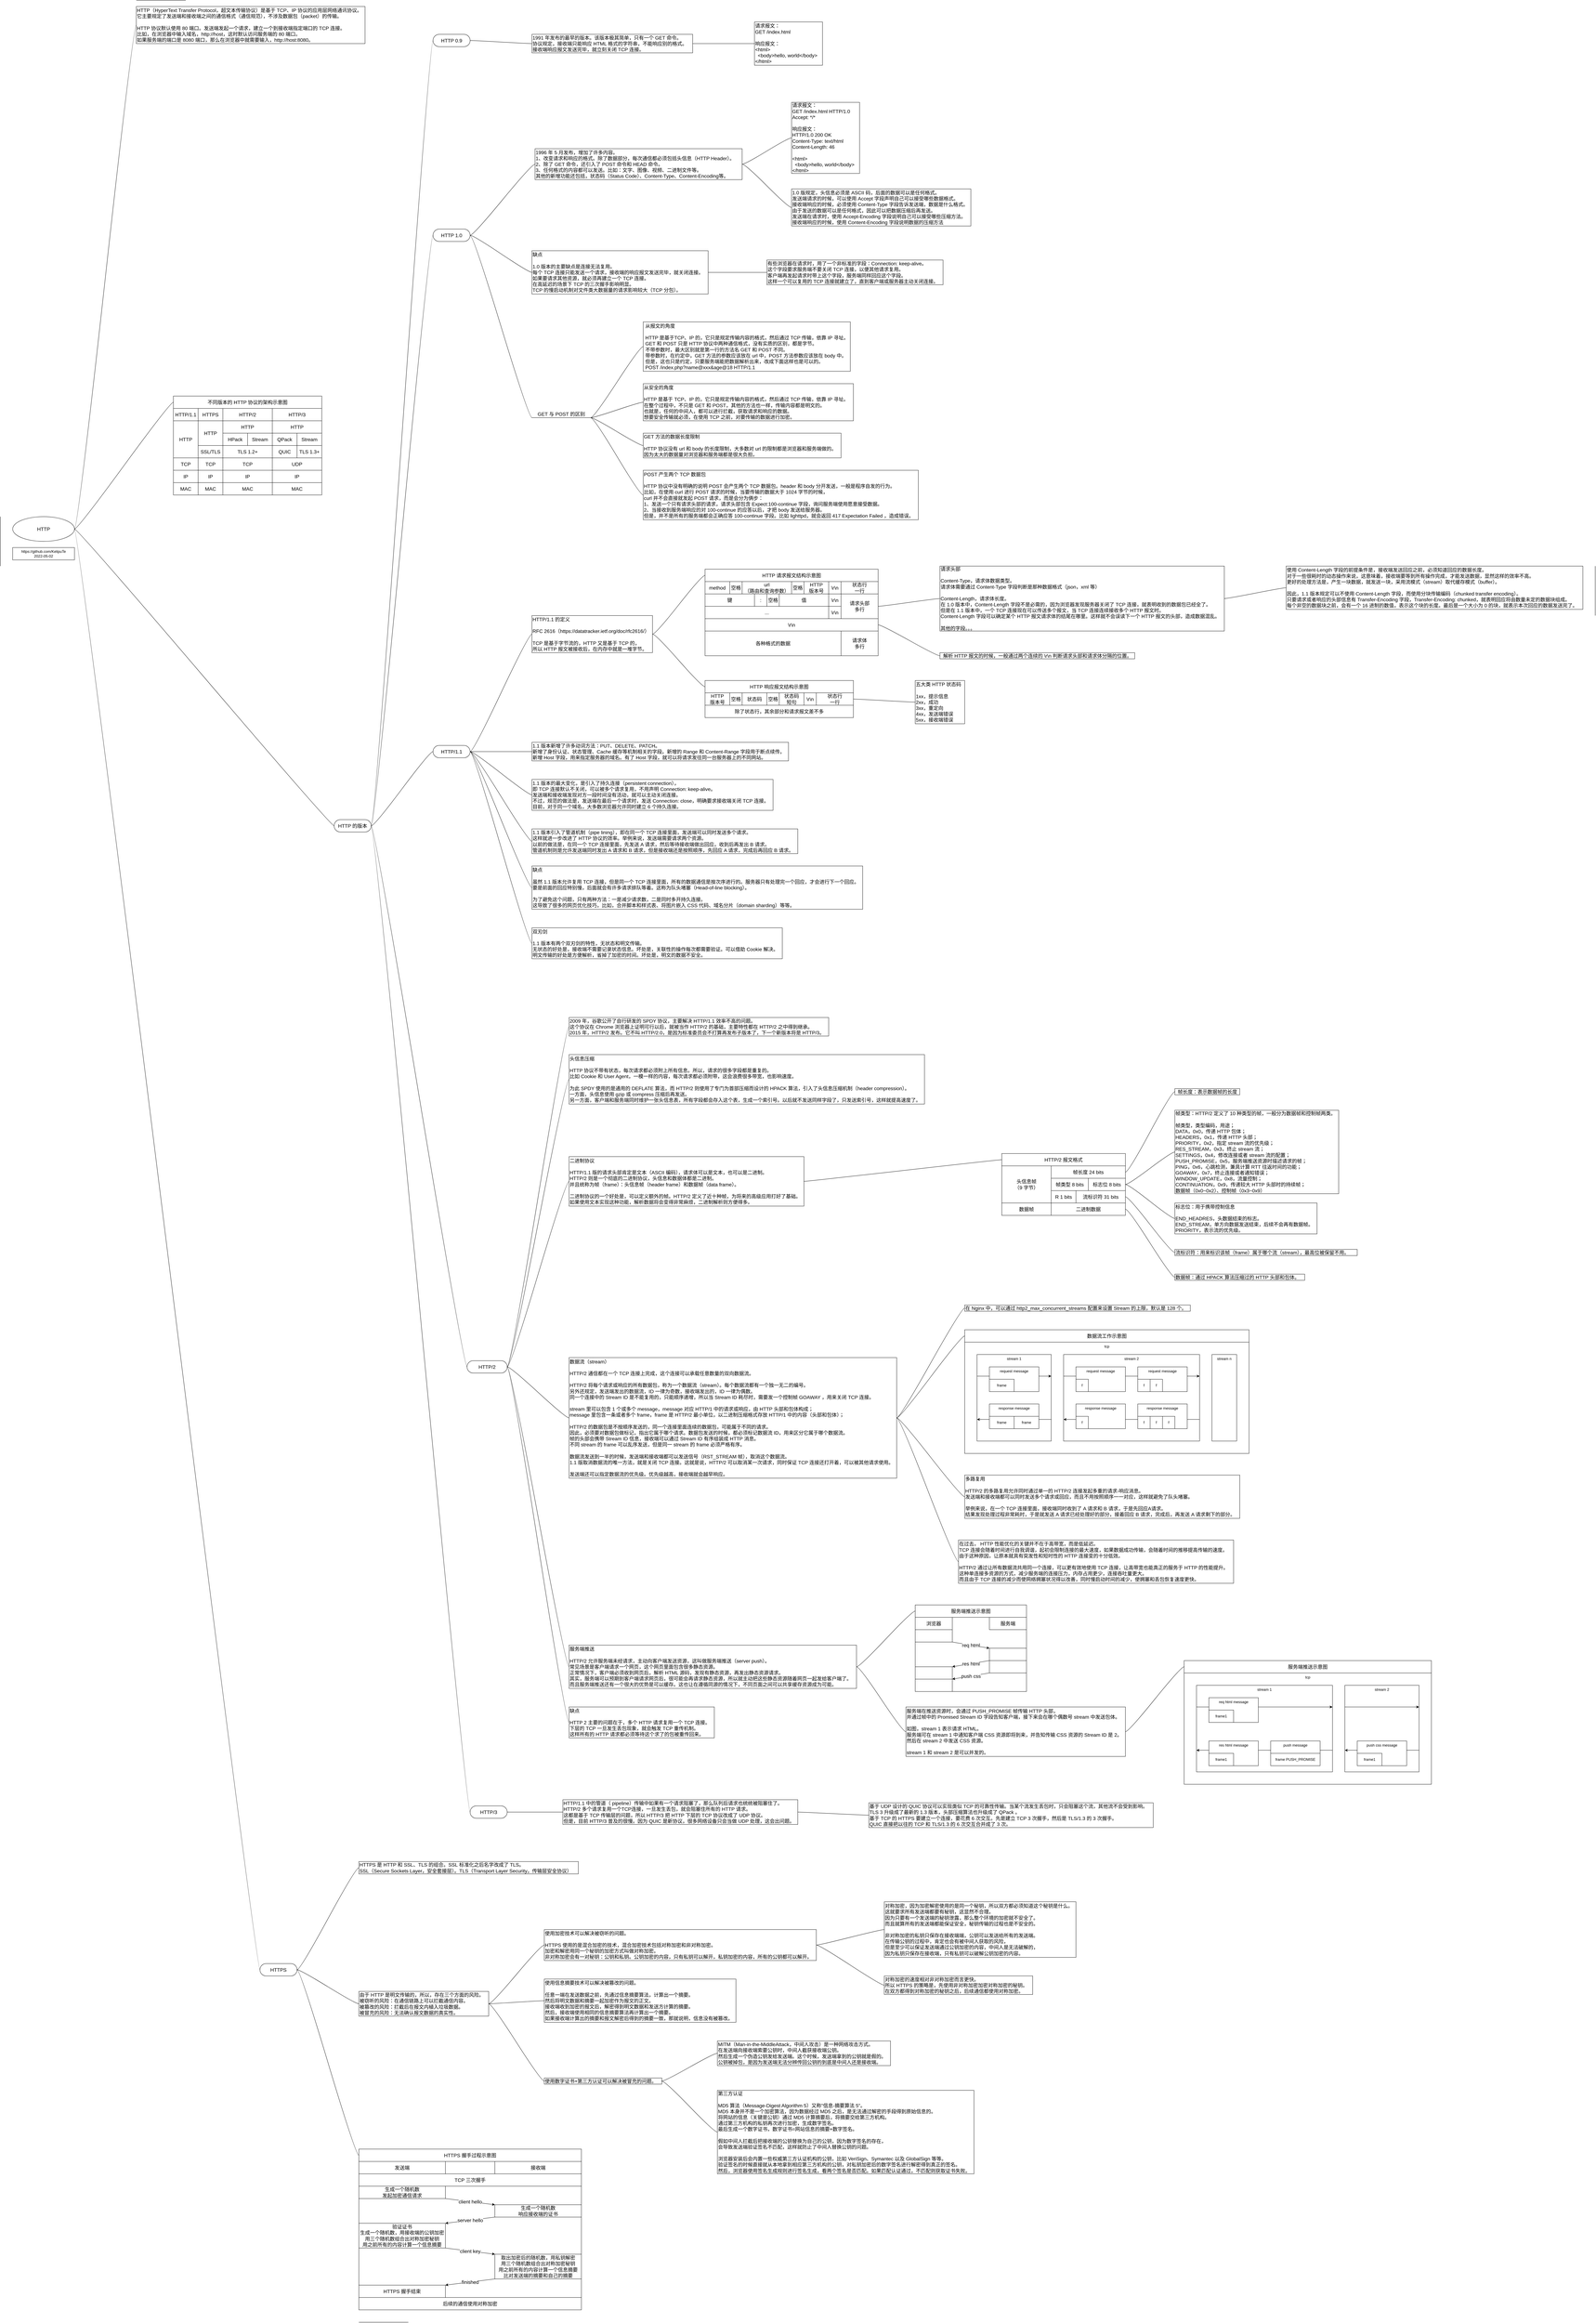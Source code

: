 <mxfile version="17.4.2" type="device"><diagram id="NVRlNNAFpVcqaQsAnkce" name="第 1 页"><mxGraphModel dx="3003" dy="4024" grid="1" gridSize="10" guides="0" tooltips="1" connect="1" arrows="0" fold="1" page="1" pageScale="1" pageWidth="827" pageHeight="1169" math="0" shadow="0"><root><mxCell id="0"/><mxCell id="1" parent="0"/><mxCell id="oKO_fDoeNbDWM0xtMjae-1" value="HTTPS" style="whiteSpace=wrap;html=1;rounded=1;arcSize=50;align=center;verticalAlign=middle;strokeWidth=1;autosize=1;spacing=4;treeFolding=1;treeMoving=1;newEdgeStyle={&quot;edgeStyle&quot;:&quot;entityRelationEdgeStyle&quot;,&quot;startArrow&quot;:&quot;none&quot;,&quot;endArrow&quot;:&quot;none&quot;,&quot;segment&quot;:10,&quot;curved&quot;:1};fontSize=16;fontColor=#000000;" parent="1" vertex="1"><mxGeometry x="800" y="4680" width="120" height="40" as="geometry"/></mxCell><mxCell id="oKO_fDoeNbDWM0xtMjae-2" value="&lt;div&gt;MITM（Man-in-the-MiddleAttack，中间人攻击）是一种网络攻击方式。&lt;/div&gt;&lt;div&gt;在发送端向接收端索要公钥时，中间人截获接收端公钥。&lt;/div&gt;&lt;div&gt;然后生成一个伪造公钥发给发送端。&lt;span&gt;这个时候，&lt;/span&gt;发送端&lt;span&gt;拿到的公钥就是假的。&lt;/span&gt;&lt;/div&gt;&lt;div&gt;公钥被掉包，是因为发送端无法分辨传回公钥的到底是中间人还是接收端。&lt;/div&gt;" style="text;html=1;align=left;verticalAlign=middle;resizable=0;points=[];autosize=1;strokeColor=default;fillColor=none;fontSize=16;" parent="1" vertex="1"><mxGeometry x="2280" y="4930" width="560" height="80" as="geometry"/></mxCell><mxCell id="oKO_fDoeNbDWM0xtMjae-3" value="&lt;div&gt;第三方认证&lt;/div&gt;&lt;div&gt;&lt;br&gt;&lt;/div&gt;&lt;div&gt;MD5 算法（Message-Digest Algorithm 5）又称&quot;信息-摘要算法 5&quot;。&lt;/div&gt;&lt;div&gt;MD5 本身并不是一个加密算法，因为数据经过 MD5 之后，是无法通过解密的手段得到原始信息的。&lt;/div&gt;&lt;div&gt;将网站的信息（关键是公钥）通过 MD5 计算摘要后，将摘要交给第三方机构。&lt;/div&gt;&lt;div&gt;通过第三方机构的私钥再次进行加密，生成数字签名。&lt;/div&gt;&lt;div&gt;最后生成一个数字证书，数字证书=网站信息的摘要+数字签名。&lt;/div&gt;&lt;div&gt;&lt;br&gt;&lt;/div&gt;&lt;div&gt;假如中间人拦截后把接收端的公钥替换为自己的公钥，&lt;span&gt;因为数字签名的存在，&lt;/span&gt;&lt;/div&gt;&lt;div&gt;&lt;span&gt;会导致发送端验证签名不匹配，这样就防止了中间人替换公钥的问题。&lt;/span&gt;&lt;/div&gt;&lt;div&gt;&lt;br&gt;&lt;/div&gt;&lt;div&gt;浏览器安装后会内置一些权威第三方认证机构的公钥，比如 VeriSign、Symantec 以及 GlobalSign 等等。&lt;/div&gt;&lt;div&gt;验证签名的时候直接就从本地拿到相应第三方机构的公钥，对私钥加密后的数字签名进行解密得到真正的签名。&lt;/div&gt;&lt;div&gt;然后，浏览器使用签名生成规则进行签名生成，看两个签名是否匹配。如果匹配认证通过，不匹配则获取证书失败。&lt;/div&gt;" style="text;html=1;align=left;verticalAlign=middle;resizable=0;points=[];autosize=1;strokeColor=default;fillColor=none;fontSize=16;" parent="1" vertex="1"><mxGeometry x="2280" y="5090" width="830" height="270" as="geometry"/></mxCell><mxCell id="oKO_fDoeNbDWM0xtMjae-4" value="从安全的角度&lt;br&gt;&lt;br&gt;&lt;span&gt;HTTP 是基于 TCP、IP 的，&lt;/span&gt;&lt;span&gt;它只是规定传输内容的格式，然后通过 TCP 传输，&lt;/span&gt;&lt;span&gt;依靠 IP 寻址。&lt;/span&gt;&lt;br&gt;&lt;div&gt;在整个过程中，不只是 GET&amp;nbsp;&lt;span&gt;和 POST，其他的方法也一样，传输内容都是明文的。&lt;/span&gt;&lt;/div&gt;&lt;div&gt;&lt;span&gt;也就是，任何的中间人，都可以进行拦截，获取请求和响应的数据。&lt;/span&gt;&lt;/div&gt;想要安全传输就必须，在使用 TCP 之前，对要传输的数据进行加密。" style="text;html=1;align=left;verticalAlign=middle;resizable=0;points=[];autosize=1;strokeColor=default;fillColor=none;fontSize=16;" parent="1" vertex="1"><mxGeometry x="2040" y="-430" width="680" height="120" as="geometry"/></mxCell><mxCell id="oKO_fDoeNbDWM0xtMjae-6" value="HTTP 0.9" style="whiteSpace=wrap;html=1;rounded=1;arcSize=50;align=center;verticalAlign=middle;strokeWidth=1;autosize=1;spacing=4;treeFolding=1;treeMoving=1;newEdgeStyle={&quot;edgeStyle&quot;:&quot;entityRelationEdgeStyle&quot;,&quot;startArrow&quot;:&quot;none&quot;,&quot;endArrow&quot;:&quot;none&quot;,&quot;segment&quot;:10,&quot;curved&quot;:1};fontSize=16;" parent="1" vertex="1"><mxGeometry x="1360" y="-1560" width="120" height="40" as="geometry"/></mxCell><mxCell id="oKO_fDoeNbDWM0xtMjae-7" value="" style="edgeStyle=entityRelationEdgeStyle;startArrow=none;endArrow=none;segment=10;curved=1;rounded=0;fontSize=16;" parent="1" source="oKO_fDoeNbDWM0xtMjae-141" target="oKO_fDoeNbDWM0xtMjae-6" edge="1"><mxGeometry relative="1" as="geometry"><mxPoint x="1130" as="sourcePoint"/></mxGeometry></mxCell><mxCell id="oKO_fDoeNbDWM0xtMjae-8" value="&lt;div&gt;HTTP（HyperText Transfer Protocol，超文本传输协议）是基于 TCP、IP 协议的应用层网络通讯协议。&lt;/div&gt;&lt;div&gt;它主要规定了发送端和接收端之间的通信格式（通信规范），不涉及数据包（packet）的传输。&lt;/div&gt;&lt;div&gt;&lt;br&gt;&lt;/div&gt;&lt;div&gt;&lt;div&gt;HTTP 协议默认使用 80 端口。发送端发起一个请求，建立一个到接收端指定端口的 TCP 连接。&lt;/div&gt;&lt;div&gt;比如，在浏览器中输入域名，http://host，这时默认访问服务端的 80 端口。&lt;/div&gt;&lt;div&gt;如果服务端的端口是 8080 端口，那么在浏览器中就需要输入，http://host:8080。&lt;/div&gt;&lt;/div&gt;" style="text;html=1;align=left;verticalAlign=middle;resizable=0;points=[];autosize=1;strokeColor=default;fillColor=none;fontSize=16;" parent="1" vertex="1"><mxGeometry x="400" y="-1650" width="740" height="120" as="geometry"/></mxCell><mxCell id="oKO_fDoeNbDWM0xtMjae-9" value="HTTP" style="ellipse;whiteSpace=wrap;html=1;align=center;newEdgeStyle={&quot;edgeStyle&quot;:&quot;entityRelationEdgeStyle&quot;,&quot;startArrow&quot;:&quot;none&quot;,&quot;endArrow&quot;:&quot;none&quot;,&quot;segment&quot;:10,&quot;curved&quot;:1};treeFolding=1;treeMoving=1;fontSize=16;" parent="1" vertex="1"><mxGeometry width="200" height="80" as="geometry"/></mxCell><mxCell id="oKO_fDoeNbDWM0xtMjae-10" value="1991 年发布的最早的版本。该版本极其简单，只有一个 GET&amp;nbsp;命令。&lt;br&gt;协议规定，接收端只能响应&amp;nbsp;HTML 格式的字符串，不能响应别的格式。&lt;br&gt;接收端响应报文发送完毕，就立刻关闭 TCP 连接。" style="text;html=1;align=left;verticalAlign=middle;resizable=0;points=[];autosize=1;strokeColor=default;fillColor=none;fontSize=16;" parent="1" vertex="1"><mxGeometry x="1680" y="-1560" width="520" height="60" as="geometry"/></mxCell><mxCell id="oKO_fDoeNbDWM0xtMjae-11" value="" style="edgeStyle=entityRelationEdgeStyle;startArrow=none;endArrow=none;segment=10;curved=1;rounded=0;fontSize=16;" parent="1" source="oKO_fDoeNbDWM0xtMjae-6" target="oKO_fDoeNbDWM0xtMjae-10" edge="1"><mxGeometry relative="1" as="geometry"><mxPoint x="1380" y="-530" as="sourcePoint"/><mxPoint x="1411" y="-557" as="targetPoint"/></mxGeometry></mxCell><mxCell id="oKO_fDoeNbDWM0xtMjae-12" value="HTTP 1.0" style="whiteSpace=wrap;html=1;rounded=1;arcSize=50;align=center;verticalAlign=middle;strokeWidth=1;autosize=1;spacing=4;treeFolding=1;treeMoving=1;newEdgeStyle={&quot;edgeStyle&quot;:&quot;entityRelationEdgeStyle&quot;,&quot;startArrow&quot;:&quot;none&quot;,&quot;endArrow&quot;:&quot;none&quot;,&quot;segment&quot;:10,&quot;curved&quot;:1};fontSize=16;" parent="1" vertex="1"><mxGeometry x="1360" y="-930" width="120" height="40" as="geometry"/></mxCell><mxCell id="oKO_fDoeNbDWM0xtMjae-13" value="" style="edgeStyle=entityRelationEdgeStyle;startArrow=none;endArrow=none;segment=10;curved=1;rounded=0;fontSize=16;" parent="1" source="oKO_fDoeNbDWM0xtMjae-141" target="oKO_fDoeNbDWM0xtMjae-12" edge="1"><mxGeometry relative="1" as="geometry"><mxPoint x="1130" as="sourcePoint"/></mxGeometry></mxCell><mxCell id="oKO_fDoeNbDWM0xtMjae-14" value="1996 年 5 月发布，增加了许多内容。&lt;br&gt;&lt;div&gt;&lt;div&gt;1、改变请求和响应的格式。除了数据部分，每次通信都必须包括头信息（HTTP Header）。&lt;/div&gt;&lt;div&gt;2、除了 GET 命令，还引入了 POST 命令和 HEAD 命令。&lt;/div&gt;&lt;div&gt;3、任何格式的内容都可以发送。比如：文字、图像、视频、二进制文件等。&lt;/div&gt;&lt;/div&gt;&lt;div&gt;其他的新增功能还包括，状态码（Status Code）、Content-Type、Content-Encoding等。&lt;br&gt;&lt;/div&gt;" style="text;html=1;align=left;verticalAlign=middle;resizable=0;points=[];autosize=1;strokeColor=default;fillColor=none;fontSize=16;" parent="1" vertex="1"><mxGeometry x="1690" y="-1190" width="670" height="100" as="geometry"/></mxCell><mxCell id="oKO_fDoeNbDWM0xtMjae-15" value="请求报文：&lt;br&gt;GET /index.html&lt;br&gt;&lt;br&gt;响应报文：&lt;br&gt;&lt;div&gt;&amp;lt;html&amp;gt;&lt;/div&gt;&lt;div&gt;&amp;nbsp; &amp;lt;body&amp;gt;hello, world&amp;lt;/body&amp;gt;&lt;/div&gt;&lt;div&gt;&amp;lt;/html&amp;gt;&lt;/div&gt;" style="text;html=1;align=left;verticalAlign=middle;resizable=0;points=[];autosize=1;strokeColor=default;fillColor=none;fontSize=16;" parent="1" vertex="1"><mxGeometry x="2400" y="-1600" width="220" height="140" as="geometry"/></mxCell><mxCell id="oKO_fDoeNbDWM0xtMjae-16" value="&lt;div&gt;请求报文：&lt;br&gt;&lt;/div&gt;&lt;div&gt;GET /index.html HTTP/1.0&lt;/div&gt;&lt;div&gt;Accept: */*&lt;/div&gt;&lt;div&gt;&lt;br&gt;&lt;/div&gt;&lt;div&gt;响应报文：&lt;br&gt;&lt;/div&gt;&lt;div&gt;&lt;div&gt;HTTP/1.0 200 OK&amp;nbsp;&lt;/div&gt;&lt;div&gt;Content-Type: text/html&lt;/div&gt;&lt;div&gt;Content-Length: 46&lt;/div&gt;&lt;div&gt;&lt;br&gt;&lt;/div&gt;&lt;div&gt;&amp;lt;html&amp;gt;&lt;/div&gt;&lt;div&gt;&amp;nbsp; &amp;lt;body&amp;gt;hello, world&amp;lt;/body&amp;gt;&lt;/div&gt;&lt;div&gt;&amp;lt;/html&amp;gt;&lt;/div&gt;&lt;/div&gt;" style="text;html=1;align=left;verticalAlign=middle;resizable=0;points=[];autosize=1;strokeColor=default;fillColor=none;fontSize=16;" parent="1" vertex="1"><mxGeometry x="2520" y="-1340" width="220" height="230" as="geometry"/></mxCell><mxCell id="oKO_fDoeNbDWM0xtMjae-17" value="" style="edgeStyle=entityRelationEdgeStyle;startArrow=none;endArrow=none;segment=10;curved=1;rounded=0;fontSize=16;" parent="1" source="oKO_fDoeNbDWM0xtMjae-12" target="oKO_fDoeNbDWM0xtMjae-14" edge="1"><mxGeometry relative="1" as="geometry"><mxPoint x="1461" y="-427" as="sourcePoint"/><mxPoint x="1570" y="-430" as="targetPoint"/></mxGeometry></mxCell><mxCell id="oKO_fDoeNbDWM0xtMjae-18" value="" style="edgeStyle=entityRelationEdgeStyle;startArrow=none;endArrow=none;segment=10;curved=1;rounded=0;fontSize=16;" parent="1" source="oKO_fDoeNbDWM0xtMjae-10" target="oKO_fDoeNbDWM0xtMjae-15" edge="1"><mxGeometry relative="1" as="geometry"><mxPoint x="2100" y="-1555" as="sourcePoint"/><mxPoint x="2198" y="-1650" as="targetPoint"/></mxGeometry></mxCell><mxCell id="oKO_fDoeNbDWM0xtMjae-19" value="" style="edgeStyle=entityRelationEdgeStyle;startArrow=none;endArrow=none;segment=10;curved=1;rounded=0;fontSize=16;" parent="1" source="oKO_fDoeNbDWM0xtMjae-14" target="oKO_fDoeNbDWM0xtMjae-16" edge="1"><mxGeometry relative="1" as="geometry"><mxPoint x="2370" y="-1080" as="sourcePoint"/><mxPoint x="2420" y="-1030" as="targetPoint"/></mxGeometry></mxCell><mxCell id="oKO_fDoeNbDWM0xtMjae-20" value="&lt;div&gt;1.0 版规定，头信息必须是 ASCII 码，后面的数据可以是任何格式。&lt;/div&gt;&lt;div&gt;发送端请求的时候，可以使用 Accept 字段声明自己可以接受哪些数据格式。&lt;/div&gt;&lt;div&gt;接收端响应的时候，必须使用 Content-Type 字段告诉发送端，数据是什么格式。&lt;/div&gt;&lt;div&gt;由于发送的数据可以是任何格式，因此可以把数据压缩后再发送。&lt;/div&gt;&lt;div&gt;发送端在请求时，使用 Accept-Encoding 字段说明自己可以接受哪些压缩方法。&lt;/div&gt;&lt;div&gt;接收端响应的时候，使用 Content-Encoding 字段说明数据的压缩方法&lt;/div&gt;" style="text;html=1;align=left;verticalAlign=middle;resizable=0;points=[];autosize=1;strokeColor=default;fillColor=none;fontSize=16;" parent="1" vertex="1"><mxGeometry x="2520" y="-1060" width="580" height="120" as="geometry"/></mxCell><mxCell id="oKO_fDoeNbDWM0xtMjae-21" value="" style="edgeStyle=entityRelationEdgeStyle;startArrow=none;endArrow=none;segment=10;curved=1;rounded=0;fontSize=16;" parent="1" source="oKO_fDoeNbDWM0xtMjae-14" target="oKO_fDoeNbDWM0xtMjae-20" edge="1"><mxGeometry relative="1" as="geometry"><mxPoint x="1452" y="-655" as="sourcePoint"/><mxPoint x="1540" y="-830" as="targetPoint"/></mxGeometry></mxCell><mxCell id="oKO_fDoeNbDWM0xtMjae-22" value="" style="edgeStyle=entityRelationEdgeStyle;startArrow=none;endArrow=none;segment=10;curved=1;rounded=0;fontSize=16;" parent="1" source="oKO_fDoeNbDWM0xtMjae-9" target="oKO_fDoeNbDWM0xtMjae-141" edge="1"><mxGeometry relative="1" as="geometry"><mxPoint x="420" y="60" as="sourcePoint"/><mxPoint x="1000" as="targetPoint"/></mxGeometry></mxCell><mxCell id="oKO_fDoeNbDWM0xtMjae-23" value="缺点&lt;br&gt;&lt;br&gt;&lt;div&gt;1.0 版本的主要缺点是连接无法复用。&lt;/div&gt;&lt;div&gt;每个 TCP 连接只能发送一个请求，接收端的响应报文发送完毕，就关闭连接。&lt;/div&gt;&lt;div&gt;如果要请求其他资源，就必须再建立一个 TCP 连接。&lt;br&gt;&lt;/div&gt;&lt;div&gt;在高延迟的场景下 TCP 的三次握手影响明显。&lt;/div&gt;&lt;div&gt;&lt;span&gt;TCP 的慢启动机制对文件类大数据量的请求影响较大（TCP 分包）。&lt;/span&gt;&lt;/div&gt;" style="text;html=1;align=left;verticalAlign=middle;resizable=0;points=[];autosize=1;strokeColor=default;fillColor=none;fontSize=16;" parent="1" vertex="1"><mxGeometry x="1680" y="-860" width="570" height="140" as="geometry"/></mxCell><mxCell id="oKO_fDoeNbDWM0xtMjae-24" value="" style="edgeStyle=entityRelationEdgeStyle;startArrow=none;endArrow=none;segment=10;curved=1;rounded=0;fontSize=16;" parent="1" source="oKO_fDoeNbDWM0xtMjae-12" target="oKO_fDoeNbDWM0xtMjae-23" edge="1"><mxGeometry relative="1" as="geometry"><mxPoint x="1452" y="-585" as="sourcePoint"/><mxPoint x="1540" y="-760" as="targetPoint"/></mxGeometry></mxCell><mxCell id="oKO_fDoeNbDWM0xtMjae-25" value="&lt;div&gt;有些浏览器在请求时，用了一个非标准的字段：Connection: keep-alive。&lt;/div&gt;&lt;div&gt;&lt;span&gt;这个字段要求服务端不要关闭 TCP 连接，以便其他请求复用。&lt;/span&gt;&lt;/div&gt;&lt;div&gt;客户端再发起请求时带上这个字段，服务端同样回应这个字段。&lt;/div&gt;&lt;div&gt;&lt;span&gt;这样一个可以复用的 TCP 连接就建立了，直到客户端或服务器主动关闭连接。&lt;/span&gt;&lt;/div&gt;" style="text;html=1;align=left;verticalAlign=middle;resizable=0;points=[];autosize=1;strokeColor=default;fillColor=none;fontSize=16;" parent="1" vertex="1"><mxGeometry x="2440" y="-830" width="570" height="80" as="geometry"/></mxCell><mxCell id="oKO_fDoeNbDWM0xtMjae-26" value="" style="edgeStyle=entityRelationEdgeStyle;startArrow=none;endArrow=none;segment=10;curved=1;rounded=0;fontSize=16;" parent="1" source="oKO_fDoeNbDWM0xtMjae-23" target="oKO_fDoeNbDWM0xtMjae-25" edge="1"><mxGeometry relative="1" as="geometry"><mxPoint x="2320" y="-1090" as="sourcePoint"/><mxPoint x="2420" y="-980" as="targetPoint"/></mxGeometry></mxCell><mxCell id="oKO_fDoeNbDWM0xtMjae-27" value="" style="edgeStyle=entityRelationEdgeStyle;startArrow=none;endArrow=none;segment=10;curved=1;rounded=0;fontSize=12;fontColor=#000000;" parent="1" source="oKO_fDoeNbDWM0xtMjae-9" target="oKO_fDoeNbDWM0xtMjae-8" edge="1"><mxGeometry relative="1" as="geometry"><mxPoint x="400" y="185" as="sourcePoint"/><mxPoint x="490" y="130" as="targetPoint"/></mxGeometry></mxCell><mxCell id="oKO_fDoeNbDWM0xtMjae-28" value="" style="edgeStyle=entityRelationEdgeStyle;startArrow=none;endArrow=none;segment=10;curved=1;rounded=0;fontSize=16;" parent="1" source="oKO_fDoeNbDWM0xtMjae-12" target="oKO_fDoeNbDWM0xtMjae-70" edge="1"><mxGeometry relative="1" as="geometry"><mxPoint x="1452" y="-145" as="sourcePoint"/><mxPoint x="1590" y="600" as="targetPoint"/></mxGeometry></mxCell><mxCell id="oKO_fDoeNbDWM0xtMjae-29" value="HTTP/1.1" style="whiteSpace=wrap;html=1;rounded=1;arcSize=50;align=center;verticalAlign=middle;strokeWidth=1;autosize=1;spacing=4;treeFolding=1;treeMoving=1;newEdgeStyle={&quot;edgeStyle&quot;:&quot;entityRelationEdgeStyle&quot;,&quot;startArrow&quot;:&quot;none&quot;,&quot;endArrow&quot;:&quot;none&quot;,&quot;segment&quot;:10,&quot;curved&quot;:1};fontSize=16;" parent="1" vertex="1"><mxGeometry x="1360" y="740" width="120" height="40" as="geometry"/></mxCell><mxCell id="oKO_fDoeNbDWM0xtMjae-30" value="" style="edgeStyle=entityRelationEdgeStyle;startArrow=none;endArrow=none;segment=10;curved=1;rounded=0;" parent="1" source="oKO_fDoeNbDWM0xtMjae-141" target="oKO_fDoeNbDWM0xtMjae-29" edge="1"><mxGeometry relative="1" as="geometry"><mxPoint x="1130" as="sourcePoint"/></mxGeometry></mxCell><mxCell id="oKO_fDoeNbDWM0xtMjae-31" value="&lt;span style=&quot;font-size: 16px&quot;&gt;HTTP/1.1 的定义&lt;br&gt;&lt;br&gt;RFC 2616（https://datatracker.ietf.org/doc/rfc2616/）&lt;br&gt;&lt;br&gt;&lt;/span&gt;&lt;span style=&quot;text-align: center&quot;&gt;TCP 是基于字节流的，HTTP 又是基于 TCP 的，&lt;br&gt;所以&amp;nbsp;&lt;/span&gt;HTTP 报文被接收后，在内存中就是一堆字节。&lt;span style=&quot;font-size: 16px&quot;&gt;&lt;br&gt;&lt;/span&gt;" style="text;html=1;align=left;verticalAlign=middle;resizable=0;points=[];autosize=1;strokeColor=default;fillColor=none;fontSize=16;" parent="1" vertex="1"><mxGeometry x="1680" y="320" width="390" height="120" as="geometry"/></mxCell><mxCell id="oKO_fDoeNbDWM0xtMjae-32" value="请求头部&lt;br&gt;&lt;br style=&quot;font-size: 16px&quot;&gt;&lt;span style=&quot;font-size: 16px&quot;&gt;Content-Type，请求体数据类型。&lt;br&gt;&lt;/span&gt;请求体需要通过 Content-Type&amp;nbsp;字段判断是那种数据格式（json，xml 等）&lt;span style=&quot;font-size: 16px&quot;&gt;&lt;br&gt;&lt;br style=&quot;font-size: 16px&quot;&gt;&lt;/span&gt;Content-Length，请求体长度。&lt;br&gt;在 1.0 版本中，Content-Length 字段不是必需的，因为浏览器发现服务器关闭了 TCP 连接，就表明收到的数据包已经全了。&lt;br&gt;但是在 1.1 版本中，一个 TCP 连接现在可以传送多个报文，当 TCP 连接连续接收多个 HTTP 报文时。&lt;br&gt;Content-Length&amp;nbsp;字段可以确定某个 HTTP 报文请求体的结尾在哪里。这样就不会误读下一个 HTTP 报文的头部，造成数据混乱。&lt;span style=&quot;font-size: 16px&quot;&gt;&lt;br&gt;&lt;br style=&quot;font-size: 16px&quot;&gt;&lt;/span&gt;&lt;span style=&quot;font-size: 16px&quot;&gt;其他的字段。。。&lt;/span&gt;&lt;span style=&quot;font-size: 16px&quot;&gt;&lt;br style=&quot;font-size: 16px&quot;&gt;&lt;/span&gt;" style="text;html=1;align=left;verticalAlign=middle;resizable=0;points=[];autosize=1;strokeColor=default;fillColor=none;fontSize=16;" parent="1" vertex="1"><mxGeometry x="3000" y="160" width="920" height="210" as="geometry"/></mxCell><mxCell id="oKO_fDoeNbDWM0xtMjae-33" value="解析 HTTP 报文的时候，一般通过两个连续的 \r\n 判断请求头部和请求体分隔的位置。" style="text;html=1;align=center;verticalAlign=middle;resizable=0;points=[];autosize=1;strokeColor=default;fillColor=none;fontSize=16;" parent="1" vertex="1"><mxGeometry x="3000" y="440" width="630" height="20" as="geometry"/></mxCell><mxCell id="oKO_fDoeNbDWM0xtMjae-34" value="" style="edgeStyle=entityRelationEdgeStyle;startArrow=none;endArrow=none;segment=10;curved=1;rounded=0;fontSize=12;fontColor=#000000;" parent="1" source="oKO_fDoeNbDWM0xtMjae-29" target="oKO_fDoeNbDWM0xtMjae-31" edge="1"><mxGeometry relative="1" as="geometry"><mxPoint x="1430" y="160" as="sourcePoint"/><mxPoint x="1530" y="185" as="targetPoint"/></mxGeometry></mxCell><mxCell id="oKO_fDoeNbDWM0xtMjae-35" value="" style="edgeStyle=entityRelationEdgeStyle;startArrow=none;endArrow=none;segment=10;curved=1;rounded=0;fontSize=12;fontColor=#000000;" parent="1" source="oKO_fDoeNbDWM0xtMjae-31" target="oKO_fDoeNbDWM0xtMjae-39" edge="1"><mxGeometry relative="1" as="geometry"><mxPoint x="2050" y="160" as="sourcePoint"/><mxPoint x="2109" y="167" as="targetPoint"/></mxGeometry></mxCell><mxCell id="oKO_fDoeNbDWM0xtMjae-36" value="" style="edgeStyle=entityRelationEdgeStyle;startArrow=none;endArrow=none;segment=10;curved=1;rounded=0;fontSize=12;fontColor=#000000;" parent="1" source="oKO_fDoeNbDWM0xtMjae-47" target="oKO_fDoeNbDWM0xtMjae-32" edge="1"><mxGeometry relative="1" as="geometry"><mxPoint x="3260" y="210" as="sourcePoint"/><mxPoint x="3300" y="100" as="targetPoint"/></mxGeometry></mxCell><mxCell id="oKO_fDoeNbDWM0xtMjae-37" value="" style="edgeStyle=entityRelationEdgeStyle;startArrow=none;endArrow=none;segment=10;curved=1;rounded=0;fontSize=12;fontColor=#000000;" parent="1" source="oKO_fDoeNbDWM0xtMjae-48" target="oKO_fDoeNbDWM0xtMjae-33" edge="1"><mxGeometry relative="1" as="geometry"><mxPoint x="3270" y="300" as="sourcePoint"/><mxPoint x="3310" y="330" as="targetPoint"/></mxGeometry></mxCell><mxCell id="oKO_fDoeNbDWM0xtMjae-38" value="" style="group" parent="1" vertex="1" connectable="0"><mxGeometry x="2240" y="170" width="560" height="280" as="geometry"/></mxCell><mxCell id="oKO_fDoeNbDWM0xtMjae-39" value="HTTP 请求报文结构示意图" style="rounded=0;whiteSpace=wrap;html=1;fontSize=16;" parent="oKO_fDoeNbDWM0xtMjae-38" vertex="1"><mxGeometry width="560" height="40" as="geometry"/></mxCell><mxCell id="oKO_fDoeNbDWM0xtMjae-40" value="method" style="rounded=0;whiteSpace=wrap;html=1;fontSize=16;" parent="oKO_fDoeNbDWM0xtMjae-38" vertex="1"><mxGeometry y="40" width="80" height="40" as="geometry"/></mxCell><mxCell id="oKO_fDoeNbDWM0xtMjae-41" value="空格" style="rounded=0;whiteSpace=wrap;html=1;fontSize=16;" parent="oKO_fDoeNbDWM0xtMjae-38" vertex="1"><mxGeometry x="80" y="40" width="40" height="40" as="geometry"/></mxCell><mxCell id="oKO_fDoeNbDWM0xtMjae-42" value="url&lt;br&gt;（路由和查询参数）" style="rounded=0;whiteSpace=wrap;html=1;fontSize=16;" parent="oKO_fDoeNbDWM0xtMjae-38" vertex="1"><mxGeometry x="120" y="40" width="160" height="40" as="geometry"/></mxCell><mxCell id="oKO_fDoeNbDWM0xtMjae-43" value="空格" style="rounded=0;whiteSpace=wrap;html=1;fontSize=16;" parent="oKO_fDoeNbDWM0xtMjae-38" vertex="1"><mxGeometry x="280" y="40" width="40" height="40" as="geometry"/></mxCell><mxCell id="oKO_fDoeNbDWM0xtMjae-44" value="HTTP&lt;br&gt;版本号" style="rounded=0;whiteSpace=wrap;html=1;fontSize=16;" parent="oKO_fDoeNbDWM0xtMjae-38" vertex="1"><mxGeometry x="320" y="40" width="80" height="40" as="geometry"/></mxCell><mxCell id="oKO_fDoeNbDWM0xtMjae-45" value="\r\n" style="rounded=0;whiteSpace=wrap;html=1;fontSize=16;" parent="oKO_fDoeNbDWM0xtMjae-38" vertex="1"><mxGeometry x="400" y="40" width="40" height="40" as="geometry"/></mxCell><mxCell id="oKO_fDoeNbDWM0xtMjae-46" value="状态行&lt;br&gt;一行" style="rounded=0;whiteSpace=wrap;html=1;fontSize=16;" parent="oKO_fDoeNbDWM0xtMjae-38" vertex="1"><mxGeometry x="440" y="40" width="120" height="40" as="geometry"/></mxCell><mxCell id="oKO_fDoeNbDWM0xtMjae-47" value="请求头部&lt;br&gt;多行" style="rounded=0;whiteSpace=wrap;html=1;fontSize=16;" parent="oKO_fDoeNbDWM0xtMjae-38" vertex="1"><mxGeometry x="440" y="80" width="120" height="80" as="geometry"/></mxCell><mxCell id="oKO_fDoeNbDWM0xtMjae-48" value="\r\n" style="rounded=0;whiteSpace=wrap;html=1;fontSize=16;" parent="oKO_fDoeNbDWM0xtMjae-38" vertex="1"><mxGeometry y="160" width="560" height="40" as="geometry"/></mxCell><mxCell id="oKO_fDoeNbDWM0xtMjae-49" value="请求体&lt;br&gt;多行" style="rounded=0;whiteSpace=wrap;html=1;fontSize=16;" parent="oKO_fDoeNbDWM0xtMjae-38" vertex="1"><mxGeometry x="440" y="200" width="120" height="80" as="geometry"/></mxCell><mxCell id="oKO_fDoeNbDWM0xtMjae-50" value="键" style="rounded=0;whiteSpace=wrap;html=1;fontSize=16;" parent="oKO_fDoeNbDWM0xtMjae-38" vertex="1"><mxGeometry y="80" width="160" height="40" as="geometry"/></mxCell><mxCell id="oKO_fDoeNbDWM0xtMjae-51" value="值" style="rounded=0;whiteSpace=wrap;html=1;fontSize=16;" parent="oKO_fDoeNbDWM0xtMjae-38" vertex="1"><mxGeometry x="240" y="80" width="160" height="40" as="geometry"/></mxCell><mxCell id="oKO_fDoeNbDWM0xtMjae-52" value=":" style="rounded=0;whiteSpace=wrap;html=1;fontSize=16;" parent="oKO_fDoeNbDWM0xtMjae-38" vertex="1"><mxGeometry x="160" y="80" width="40" height="40" as="geometry"/></mxCell><mxCell id="oKO_fDoeNbDWM0xtMjae-53" value="空格" style="rounded=0;whiteSpace=wrap;html=1;fontSize=16;" parent="oKO_fDoeNbDWM0xtMjae-38" vertex="1"><mxGeometry x="200" y="80" width="40" height="40" as="geometry"/></mxCell><mxCell id="oKO_fDoeNbDWM0xtMjae-54" value="\r\n" style="rounded=0;whiteSpace=wrap;html=1;fontSize=16;" parent="oKO_fDoeNbDWM0xtMjae-38" vertex="1"><mxGeometry x="400" y="80" width="40" height="40" as="geometry"/></mxCell><mxCell id="oKO_fDoeNbDWM0xtMjae-55" value="..." style="rounded=0;whiteSpace=wrap;html=1;fontSize=16;" parent="oKO_fDoeNbDWM0xtMjae-38" vertex="1"><mxGeometry y="120" width="400" height="40" as="geometry"/></mxCell><mxCell id="oKO_fDoeNbDWM0xtMjae-56" value="各种格式的数据" style="rounded=0;whiteSpace=wrap;html=1;fontSize=16;" parent="oKO_fDoeNbDWM0xtMjae-38" vertex="1"><mxGeometry y="200" width="440" height="80" as="geometry"/></mxCell><mxCell id="oKO_fDoeNbDWM0xtMjae-57" value="\r\n" style="rounded=0;whiteSpace=wrap;html=1;fontSize=16;" parent="oKO_fDoeNbDWM0xtMjae-38" vertex="1"><mxGeometry x="400" y="120" width="40" height="40" as="geometry"/></mxCell><mxCell id="oKO_fDoeNbDWM0xtMjae-58" value="" style="group" parent="1" vertex="1" connectable="0"><mxGeometry x="2240" y="530" width="480" height="120" as="geometry"/></mxCell><mxCell id="oKO_fDoeNbDWM0xtMjae-59" value="&lt;span&gt;HTTP 响应报文结构示意图&lt;/span&gt;" style="rounded=0;whiteSpace=wrap;html=1;fontSize=16;strokeColor=default;" parent="oKO_fDoeNbDWM0xtMjae-58" vertex="1"><mxGeometry width="480" height="40" as="geometry"/></mxCell><mxCell id="oKO_fDoeNbDWM0xtMjae-60" value="&lt;span&gt;HTTP&lt;/span&gt;&lt;br&gt;&lt;span&gt;版本号&lt;/span&gt;" style="rounded=0;whiteSpace=wrap;html=1;fontSize=16;strokeColor=default;" parent="oKO_fDoeNbDWM0xtMjae-58" vertex="1"><mxGeometry y="40" width="80" height="40" as="geometry"/></mxCell><mxCell id="oKO_fDoeNbDWM0xtMjae-61" value="&lt;span&gt;空格&lt;/span&gt;" style="rounded=0;whiteSpace=wrap;html=1;fontSize=16;strokeColor=default;" parent="oKO_fDoeNbDWM0xtMjae-58" vertex="1"><mxGeometry x="80" y="40" width="40" height="40" as="geometry"/></mxCell><mxCell id="oKO_fDoeNbDWM0xtMjae-62" value="&lt;span&gt;状态码&lt;/span&gt;" style="rounded=0;whiteSpace=wrap;html=1;fontSize=16;strokeColor=default;" parent="oKO_fDoeNbDWM0xtMjae-58" vertex="1"><mxGeometry x="120" y="40" width="80" height="40" as="geometry"/></mxCell><mxCell id="oKO_fDoeNbDWM0xtMjae-63" value="&lt;span&gt;空格&lt;/span&gt;" style="rounded=0;whiteSpace=wrap;html=1;fontSize=16;strokeColor=default;" parent="oKO_fDoeNbDWM0xtMjae-58" vertex="1"><mxGeometry x="200" y="40" width="40" height="40" as="geometry"/></mxCell><mxCell id="oKO_fDoeNbDWM0xtMjae-64" value="状态码&lt;br&gt;短句" style="rounded=0;whiteSpace=wrap;html=1;fontSize=16;strokeColor=default;" parent="oKO_fDoeNbDWM0xtMjae-58" vertex="1"><mxGeometry x="240" y="40" width="80" height="40" as="geometry"/></mxCell><mxCell id="oKO_fDoeNbDWM0xtMjae-65" value="\r\n" style="rounded=0;whiteSpace=wrap;html=1;fontSize=16;strokeColor=default;" parent="oKO_fDoeNbDWM0xtMjae-58" vertex="1"><mxGeometry x="320" y="40" width="40" height="40" as="geometry"/></mxCell><mxCell id="oKO_fDoeNbDWM0xtMjae-66" value="状态行&lt;br&gt;一行" style="rounded=0;whiteSpace=wrap;html=1;fontSize=16;" parent="oKO_fDoeNbDWM0xtMjae-58" vertex="1"><mxGeometry x="360" y="40" width="120" height="40" as="geometry"/></mxCell><mxCell id="oKO_fDoeNbDWM0xtMjae-67" value="除了状态行，其余部分和请求报文差不多" style="rounded=0;whiteSpace=wrap;html=1;fontSize=16;" parent="oKO_fDoeNbDWM0xtMjae-58" vertex="1"><mxGeometry y="80" width="480" height="40" as="geometry"/></mxCell><mxCell id="oKO_fDoeNbDWM0xtMjae-68" value="" style="edgeStyle=entityRelationEdgeStyle;startArrow=none;endArrow=none;segment=10;curved=1;rounded=0;fontSize=12;fontColor=#000000;" parent="1" source="oKO_fDoeNbDWM0xtMjae-31" target="oKO_fDoeNbDWM0xtMjae-59" edge="1"><mxGeometry relative="1" as="geometry"><mxPoint x="2110" y="100" as="sourcePoint"/><mxPoint x="2270" y="100" as="targetPoint"/></mxGeometry></mxCell><mxCell id="oKO_fDoeNbDWM0xtMjae-69" value="&lt;div style=&quot;text-align: left&quot;&gt;从报文的角度&lt;/div&gt;&lt;div style=&quot;text-align: left&quot;&gt;&lt;br&gt;&lt;/div&gt;&lt;div style=&quot;text-align: left&quot;&gt;HTTP 是基于TCP、IP 的，它只是规定传输内容的格式，然后通过 TCP 传输，依靠 IP 寻址。&lt;br&gt;&lt;/div&gt;&lt;div style=&quot;text-align: left&quot;&gt;GET 和 POST 只是 HTTP 协议中两种通信格式，没有实质的区别，都是字节。&lt;/div&gt;&lt;div style=&quot;text-align: left&quot;&gt;不带参数时，最大区别就是第一行的方法名&amp;nbsp;GET 和 POST 不同。&lt;/div&gt;&lt;div style=&quot;text-align: left&quot;&gt;带参数时，在约定中，GET 方法的参数应该放在 url 中，POST 方法参数应该放在 body 中。&lt;/div&gt;&lt;div style=&quot;text-align: left&quot;&gt;但是，这也只是约定，只要服务端能把数据解析出来，改成下面这样也是可以的。&lt;/div&gt;&lt;div style=&quot;text-align: left&quot;&gt;POST /index.php?name@xxx&amp;amp;age@18 HTTP/1.1&lt;/div&gt;" style="text;html=1;align=center;verticalAlign=middle;resizable=0;points=[];autosize=1;strokeColor=default;fillColor=none;fontSize=16;" parent="1" vertex="1"><mxGeometry x="2040" y="-630" width="670" height="160" as="geometry"/></mxCell><mxCell id="oKO_fDoeNbDWM0xtMjae-70" value="&lt;span style=&quot;text-align: left&quot;&gt;GET 与 POST 的区别&lt;/span&gt;" style="whiteSpace=wrap;html=1;shape=partialRectangle;top=0;left=0;bottom=1;right=0;points=[[0,1],[1,1]];fillColor=none;align=center;verticalAlign=bottom;routingCenterY=0.5;snapToPoint=1;recursiveResize=0;autosize=1;treeFolding=1;treeMoving=1;newEdgeStyle={&quot;edgeStyle&quot;:&quot;entityRelationEdgeStyle&quot;,&quot;startArrow&quot;:&quot;none&quot;,&quot;endArrow&quot;:&quot;none&quot;,&quot;segment&quot;:10,&quot;curved&quot;:1};fontSize=16;strokeColor=default;" parent="1" vertex="1"><mxGeometry x="1680" y="-340" width="190" height="20" as="geometry"/></mxCell><mxCell id="oKO_fDoeNbDWM0xtMjae-71" value="" style="edgeStyle=entityRelationEdgeStyle;startArrow=none;endArrow=none;segment=10;curved=1;rounded=0;fontSize=16;" parent="1" source="oKO_fDoeNbDWM0xtMjae-70" target="oKO_fDoeNbDWM0xtMjae-69" edge="1"><mxGeometry relative="1" as="geometry"><mxPoint x="3355" y="-920" as="sourcePoint"/><mxPoint x="3395" y="-940" as="targetPoint"/></mxGeometry></mxCell><mxCell id="oKO_fDoeNbDWM0xtMjae-72" value="" style="edgeStyle=entityRelationEdgeStyle;startArrow=none;endArrow=none;segment=10;curved=1;rounded=0;fontSize=16;" parent="1" source="oKO_fDoeNbDWM0xtMjae-70" target="oKO_fDoeNbDWM0xtMjae-4" edge="1"><mxGeometry relative="1" as="geometry"><mxPoint x="3230" y="-810" as="sourcePoint"/><mxPoint x="3375" y="-770" as="targetPoint"/></mxGeometry></mxCell><mxCell id="oKO_fDoeNbDWM0xtMjae-73" value="&lt;div&gt;GET 方法的数据长度限制&lt;/div&gt;&lt;div&gt;&lt;br&gt;&lt;/div&gt;&lt;div&gt;HTTP 协议没有 url 和 body 的长度限制，&lt;span&gt;大多数对 url 的限制都是浏览器和服务端做的。&lt;/span&gt;&lt;/div&gt;&lt;div&gt;因为太大的数据量对浏览器和服务端都是很大负担。&lt;/div&gt;" style="text;html=1;align=left;verticalAlign=middle;resizable=0;points=[];autosize=1;strokeColor=default;fillColor=none;fontSize=16;" parent="1" vertex="1"><mxGeometry x="2040" y="-270" width="640" height="80" as="geometry"/></mxCell><mxCell id="oKO_fDoeNbDWM0xtMjae-74" value="" style="edgeStyle=entityRelationEdgeStyle;startArrow=none;endArrow=none;segment=10;curved=1;rounded=0;fontSize=16;" parent="1" source="oKO_fDoeNbDWM0xtMjae-70" target="oKO_fDoeNbDWM0xtMjae-73" edge="1"><mxGeometry relative="1" as="geometry"><mxPoint x="3230" y="-810" as="sourcePoint"/><mxPoint x="3375" y="-600" as="targetPoint"/></mxGeometry></mxCell><mxCell id="oKO_fDoeNbDWM0xtMjae-75" value="" style="edgeStyle=entityRelationEdgeStyle;startArrow=none;endArrow=none;segment=10;curved=1;rounded=0;fontSize=16;" parent="1" source="oKO_fDoeNbDWM0xtMjae-70" target="oKO_fDoeNbDWM0xtMjae-5" edge="1"><mxGeometry relative="1" as="geometry"><mxPoint x="3230" y="-810" as="sourcePoint"/><mxPoint x="3385" y="-440" as="targetPoint"/></mxGeometry></mxCell><mxCell id="oKO_fDoeNbDWM0xtMjae-76" value="HTTP/2" style="whiteSpace=wrap;html=1;rounded=1;arcSize=50;align=center;verticalAlign=middle;strokeWidth=1;autosize=1;spacing=4;treeFolding=1;treeMoving=1;newEdgeStyle={&quot;edgeStyle&quot;:&quot;entityRelationEdgeStyle&quot;,&quot;startArrow&quot;:&quot;none&quot;,&quot;endArrow&quot;:&quot;none&quot;,&quot;segment&quot;:10,&quot;curved&quot;:1};fontSize=16;" parent="1" vertex="1"><mxGeometry x="1470" y="2730" width="130" height="40" as="geometry"/></mxCell><mxCell id="oKO_fDoeNbDWM0xtMjae-77" value="" style="edgeStyle=entityRelationEdgeStyle;startArrow=none;endArrow=none;segment=10;curved=1;rounded=0;fontSize=16;" parent="1" source="oKO_fDoeNbDWM0xtMjae-141" target="oKO_fDoeNbDWM0xtMjae-76" edge="1"><mxGeometry relative="1" as="geometry"><mxPoint x="1130" as="sourcePoint"/></mxGeometry></mxCell><mxCell id="oKO_fDoeNbDWM0xtMjae-78" value="HTTP/3" style="whiteSpace=wrap;html=1;rounded=1;arcSize=50;align=center;verticalAlign=middle;strokeWidth=1;autosize=1;spacing=4;treeFolding=1;treeMoving=1;newEdgeStyle={&quot;edgeStyle&quot;:&quot;entityRelationEdgeStyle&quot;,&quot;startArrow&quot;:&quot;none&quot;,&quot;endArrow&quot;:&quot;none&quot;,&quot;segment&quot;:10,&quot;curved&quot;:1};fontSize=16;" parent="1" vertex="1"><mxGeometry x="1480" y="4170" width="120" height="40" as="geometry"/></mxCell><mxCell id="oKO_fDoeNbDWM0xtMjae-79" value="" style="edgeStyle=entityRelationEdgeStyle;startArrow=none;endArrow=none;segment=10;curved=1;rounded=0;fontSize=16;" parent="1" source="oKO_fDoeNbDWM0xtMjae-141" target="oKO_fDoeNbDWM0xtMjae-78" edge="1"><mxGeometry relative="1" as="geometry"><mxPoint x="1130" as="sourcePoint"/></mxGeometry></mxCell><mxCell id="oKO_fDoeNbDWM0xtMjae-80" value="1.1 版本新增了许多动词方法：PUT、DELETE、PATCH。&lt;br&gt;新增了身份认证、状态管理、Cache 缓存等机制相关的字段。新增的&amp;nbsp;Range 和&amp;nbsp;Content-Range 字段用于断点续传。&lt;br&gt;新增 Host 字段，用来指定服务器的域名。有了 Host 字段，就可以将请求发往同一台服务器上的不同网站。" style="text;html=1;align=left;verticalAlign=middle;resizable=0;points=[];autosize=1;strokeColor=default;fillColor=none;fontSize=16;" parent="1" vertex="1"><mxGeometry x="1680" y="730" width="830" height="60" as="geometry"/></mxCell><mxCell id="oKO_fDoeNbDWM0xtMjae-81" value="" style="edgeStyle=entityRelationEdgeStyle;startArrow=none;endArrow=none;segment=10;curved=1;rounded=0;fontSize=12;fontColor=#000000;" parent="1" source="oKO_fDoeNbDWM0xtMjae-29" target="oKO_fDoeNbDWM0xtMjae-80" edge="1"><mxGeometry relative="1" as="geometry"><mxPoint x="1461" y="93" as="sourcePoint"/><mxPoint x="1610" y="110" as="targetPoint"/></mxGeometry></mxCell><mxCell id="oKO_fDoeNbDWM0xtMjae-82" value="&lt;div style=&quot;font-size: 16px&quot;&gt;1.1 版本的最大变化，是引入了持久连接（persistent connection），&lt;/div&gt;&lt;div style=&quot;font-size: 16px&quot;&gt;即 TCP 连接默认不关闭，可以被多个请求复用，不用声明 Connection: keep-alive。&lt;/div&gt;&lt;div style=&quot;font-size: 16px&quot;&gt;发送端和接收端发现对方一段时间没有活动，就可以主动关闭连接。&lt;/div&gt;&lt;div style=&quot;font-size: 16px&quot;&gt;不过，规范的做法是，发送端在最后一个请求时，发送 Connection: close，明确要求接收端关闭 TCP 连接。&lt;/div&gt;&lt;div style=&quot;font-size: 16px&quot;&gt;目前，对于同一个域名，大多数浏览器允许同时建立 6 个持久连接。&lt;/div&gt;" style="text;html=1;align=left;verticalAlign=middle;resizable=0;points=[];autosize=1;strokeColor=default;fillColor=none;fontSize=16;" parent="1" vertex="1"><mxGeometry x="1680" y="850" width="780" height="100" as="geometry"/></mxCell><mxCell id="oKO_fDoeNbDWM0xtMjae-83" value="" style="edgeStyle=entityRelationEdgeStyle;startArrow=none;endArrow=none;segment=10;curved=1;rounded=0;fontSize=12;fontColor=#000000;" parent="1" source="oKO_fDoeNbDWM0xtMjae-29" target="oKO_fDoeNbDWM0xtMjae-82" edge="1"><mxGeometry relative="1" as="geometry"><mxPoint x="1461" y="93" as="sourcePoint"/><mxPoint x="1640" y="300.0" as="targetPoint"/></mxGeometry></mxCell><mxCell id="oKO_fDoeNbDWM0xtMjae-84" value="&lt;div&gt;1.1 版本引入了管道机制（pipe lining），即在同一个 TCP 连接里面，发送端可以同时发送多个请求。&lt;/div&gt;&lt;div&gt;这样就进一步改进了 HTTP 协议的效率。举例来说，发送端需要请求两个资源。&lt;/div&gt;&lt;div&gt;以前的做法是，在同一个 TCP 连接里面，先发送 A 请求，然后等待接收端做出回应，收到后再发出 B 请求。&lt;/div&gt;&lt;div&gt;管道机制则是允许发送端同时发出 A 请求和 B 请求，但是接收端还是按照顺序，先回应 A 请求，完成后再回应 B 请求。&lt;/div&gt;" style="text;html=1;align=left;verticalAlign=middle;resizable=0;points=[];autosize=1;strokeColor=default;fillColor=none;fontSize=16;" parent="1" vertex="1"><mxGeometry x="1680" y="1010" width="860" height="80" as="geometry"/></mxCell><mxCell id="oKO_fDoeNbDWM0xtMjae-85" value="" style="edgeStyle=entityRelationEdgeStyle;startArrow=none;endArrow=none;segment=10;curved=1;rounded=0;fontSize=12;fontColor=#000000;" parent="1" source="oKO_fDoeNbDWM0xtMjae-29" target="oKO_fDoeNbDWM0xtMjae-84" edge="1"><mxGeometry relative="1" as="geometry"><mxPoint x="1461" y="93" as="sourcePoint"/><mxPoint x="1660" y="490" as="targetPoint"/></mxGeometry></mxCell><mxCell id="oKO_fDoeNbDWM0xtMjae-86" value="&lt;div&gt;使用 Content-Length 字段的前提条件是，接收端发送回应之前，必须知道回应的数据长度。&lt;/div&gt;&lt;div&gt;对于一些很耗时的动态操作来说，这意味着，接收端要等到所有操作完成，才能发送数据，显然这样的效率不高。&lt;/div&gt;&lt;div&gt;更好的处理方法是，产生一块数据，就发送一块，采用流模式（stream）取代缓存模式（buffer）。&lt;/div&gt;&lt;div&gt;&lt;br&gt;&lt;/div&gt;&lt;div&gt;因此，1.1 版本规定可以不使用 Content-Length 字段，而使用分块传输编码（chunked transfer encoding）。&lt;/div&gt;&lt;div&gt;只要请求或者响应的头部信息有 Transfer-Encoding 字段，&lt;span&gt;Transfer-Encoding: chunked，就表明回应将由数量未定的数据块组成。&lt;/span&gt;&lt;/div&gt;&lt;div&gt;每个非空的数据块之前，会有一个 16 进制的数值，表示这个块的长度。&lt;span&gt;最后是一个大小为 0 的块，就表示本次回应的数据发送完了。&lt;/span&gt;&lt;/div&gt;" style="text;html=1;align=left;verticalAlign=middle;resizable=0;points=[];autosize=1;strokeColor=default;fillColor=none;fontSize=16;" parent="1" vertex="1"><mxGeometry x="4120" y="160" width="960" height="140" as="geometry"/></mxCell><mxCell id="oKO_fDoeNbDWM0xtMjae-87" value="" style="edgeStyle=entityRelationEdgeStyle;startArrow=none;endArrow=none;segment=10;curved=1;rounded=0;fontSize=12;fontColor=#000000;" parent="1" source="oKO_fDoeNbDWM0xtMjae-32" target="oKO_fDoeNbDWM0xtMjae-86" edge="1"><mxGeometry relative="1" as="geometry"><mxPoint x="4040" y="340" as="sourcePoint"/><mxPoint x="4280" y="440" as="targetPoint"/></mxGeometry></mxCell><mxCell id="oKO_fDoeNbDWM0xtMjae-88" value="缺点&lt;br&gt;&lt;br&gt;&lt;div&gt;虽然 1.1 版本允许复用 TCP 连接，但是同一个 TCP 连接里面，所有的数据通信是按次序进行的。&lt;span&gt;服务器只有处理完一个回应，才会进行下一个回应。&lt;/span&gt;&lt;/div&gt;&lt;div&gt;要是前面的回应特别慢，后面就会有许多请求排队等着。这称为队头堵塞（Head-of-line blocking）。&lt;/div&gt;&lt;div&gt;&lt;br&gt;&lt;/div&gt;&lt;div&gt;为了避免这个问题，只有两种方法：一是减少请求数，二是同时多开持久连接。&lt;/div&gt;&lt;div&gt;这导致了很多的网页优化技巧，&lt;span&gt;比如，合并脚本和样式表、将图片嵌入 CSS 代码、域名分片（domain sharding）等等。&lt;/span&gt;&lt;/div&gt;" style="text;html=1;align=left;verticalAlign=middle;resizable=0;points=[];autosize=1;strokeColor=default;fillColor=none;fontSize=16;" parent="1" vertex="1"><mxGeometry x="1680" y="1130" width="1070" height="140" as="geometry"/></mxCell><mxCell id="oKO_fDoeNbDWM0xtMjae-89" value="" style="edgeStyle=entityRelationEdgeStyle;startArrow=none;endArrow=none;segment=10;curved=1;rounded=0;fontSize=12;fontColor=#000000;" parent="1" source="oKO_fDoeNbDWM0xtMjae-29" target="oKO_fDoeNbDWM0xtMjae-88" edge="1"><mxGeometry relative="1" as="geometry"><mxPoint x="1461" y="93" as="sourcePoint"/><mxPoint x="1680" y="770" as="targetPoint"/></mxGeometry></mxCell><mxCell id="oKO_fDoeNbDWM0xtMjae-90" value="&lt;div&gt;2009 年，谷歌公开了自行研发的 SPDY 协议，主要解决 HTTP/1.1 效率不高的问题。&lt;/div&gt;&lt;div&gt;这个协议在 Chrome 浏览器上证明可行以后，就被当作 HTTP/2 的基础，主要特性都在 HTTP/2 之中得到继承。&lt;/div&gt;&lt;div&gt;2015 年，HTTP/2 发布。它不叫 HTTP/2.0，是因为标准委员会不打算再发布子版本了，下一个新版本将是 HTTP/3。&lt;/div&gt;" style="text;html=1;align=left;verticalAlign=middle;resizable=0;points=[];autosize=1;strokeColor=default;fillColor=none;fontSize=16;" parent="1" vertex="1"><mxGeometry x="1800" y="1620" width="840" height="60" as="geometry"/></mxCell><mxCell id="oKO_fDoeNbDWM0xtMjae-91" value="&lt;div&gt;二进制协议&lt;/div&gt;&lt;div&gt;&lt;br&gt;&lt;/div&gt;&lt;div&gt;HTTP/1.1 版的请求头部肯定是文本（ASCII 编码），请求体可以是文本，也可以是二进制。&lt;/div&gt;&lt;div&gt;HTTP/2 则是一个彻底的二进制协议，头信息和数据体都是二进制。&lt;/div&gt;&lt;div&gt;并且统称为帧（frame）：头信息帧（header frame）和数据帧（data frame）。&lt;/div&gt;&lt;div&gt;&lt;br&gt;&lt;/div&gt;&lt;div&gt;二进制协议的一个好处是，可以定义额外的帧。HTTP/2 定义了近十种帧，为将来的高级应用打好了基础。&lt;/div&gt;&lt;div&gt;如果使用文本实现这种功能，解析数据将会变得非常麻烦，二进制解析则方便得多。&lt;/div&gt;" style="text;html=1;align=left;verticalAlign=middle;resizable=0;points=[];autosize=1;strokeColor=default;fillColor=none;fontSize=16;" parent="1" vertex="1"><mxGeometry x="1800" y="2070" width="760" height="160" as="geometry"/></mxCell><mxCell id="oKO_fDoeNbDWM0xtMjae-93" value="&lt;div&gt;数据流（stream）&lt;/div&gt;&lt;div&gt;&lt;br&gt;&lt;/div&gt;&lt;div&gt;HTTP/2 通信都在一个 TCP 连接上完成，这个连接可以承载任意数量的双向数据流。&lt;/div&gt;&lt;div&gt;&lt;br&gt;&lt;/div&gt;&lt;div&gt;&lt;div&gt;HTTP/2 将每个请求或响应的所有数据包，称为一个数据流（stream）。每个数据流都有一个独一无二的编号。&lt;/div&gt;&lt;/div&gt;&lt;div&gt;另外还规定，发送端发出的数据流，ID 一律为奇数，接收端发出的，ID 一律为偶数。&lt;br&gt;&lt;/div&gt;&lt;div&gt;&lt;div&gt;同一个连接中的 Stream ID 是不能复用的，只能顺序递增，所以当 Stream ID 耗尽时，需要发⼀个控制帧&amp;nbsp;&lt;span&gt;GOAWAY ，用来关闭 TCP 连接。&lt;/span&gt;&lt;/div&gt;&lt;/div&gt;&lt;div&gt;&lt;br&gt;&lt;/div&gt;&lt;div&gt;&lt;div&gt;stream 里可以包含 1 个或多个 message，message 对应 HTTP/1 中的请求或响应，由 HTTP 头部和包体构成；&lt;br&gt;&lt;/div&gt;&lt;div&gt;message 里包含⼀条或者多个 frame，frame 是 HTTP/2 最小单位，以二进制压缩格式存放 HTTP/1 中的内容（头部和包体）；&lt;/div&gt;&lt;/div&gt;&lt;div&gt;&lt;br&gt;&lt;/div&gt;&lt;div&gt;HTTP/2 的数据包是不按顺序发送的，同一个连接里面连续的数据包，可能属于不同的请求。&lt;/div&gt;&lt;div&gt;因此，必须要对数据包做标记，指出它属于哪个请求。&lt;span&gt;数据包发送的时候，都必须标记数据流 ID，用来区分它属于哪个数据流。&lt;/span&gt;&lt;/div&gt;帧的头部会携带 Stream ID 信息，接收端可以通过 Stream ID 有序组装成 HTTP 消息。&lt;br&gt;&lt;div&gt;&lt;span&gt;不同 stream 的 frame 可以乱序发送，但是同一&amp;nbsp;&lt;/span&gt;stream 的 frame&amp;nbsp;&lt;span&gt;必须严格有序。&lt;br&gt;&lt;/span&gt;&lt;/div&gt;&lt;div&gt;&lt;span&gt;&lt;br&gt;&lt;/span&gt;&lt;/div&gt;&lt;div&gt;&lt;span&gt;数据流发送到一半的时候，发送端和接收端都可以发送信号（RST_STREAM 帧），取消这个数据流。&lt;/span&gt;&lt;br&gt;&lt;/div&gt;&lt;div&gt;1.1 版取消数据流的唯一方法，就是关闭 TCP 连接。这就是说，HTTP/2 可以取消某一次请求，同时保证 TCP 连接还打开着，可以被其他请求使用。&lt;/div&gt;&lt;div&gt;&lt;br&gt;&lt;/div&gt;&lt;div&gt;发送端还可以指定数据流的优先级。优先级越高，接收端就会越早响应。&lt;/div&gt;" style="text;html=1;align=left;verticalAlign=middle;resizable=0;points=[];autosize=1;strokeColor=default;fillColor=none;fontSize=16;" parent="1" vertex="1"><mxGeometry x="1800" y="2720" width="1060" height="390" as="geometry"/></mxCell><mxCell id="oKO_fDoeNbDWM0xtMjae-94" value="" style="edgeStyle=entityRelationEdgeStyle;startArrow=none;endArrow=none;segment=10;curved=1;rounded=0;fontSize=12;fontColor=#000000;" parent="1" source="oKO_fDoeNbDWM0xtMjae-76" target="oKO_fDoeNbDWM0xtMjae-91" edge="1"><mxGeometry relative="1" as="geometry"><mxPoint x="1540" y="1960" as="sourcePoint"/><mxPoint x="1609.952" y="1960.381" as="targetPoint"/></mxGeometry></mxCell><mxCell id="oKO_fDoeNbDWM0xtMjae-95" value="" style="edgeStyle=entityRelationEdgeStyle;startArrow=none;endArrow=none;segment=10;curved=1;rounded=0;fontSize=12;fontColor=#000000;" parent="1" source="oKO_fDoeNbDWM0xtMjae-93" target="oKO_fDoeNbDWM0xtMjae-92" edge="1"><mxGeometry relative="1" as="geometry"><mxPoint x="1580" y="2105" as="sourcePoint"/><mxPoint x="1700" y="2170" as="targetPoint"/></mxGeometry></mxCell><mxCell id="oKO_fDoeNbDWM0xtMjae-96" value="" style="edgeStyle=entityRelationEdgeStyle;startArrow=none;endArrow=none;segment=10;curved=1;rounded=0;fontSize=12;fontColor=#000000;" parent="1" source="oKO_fDoeNbDWM0xtMjae-76" target="oKO_fDoeNbDWM0xtMjae-93" edge="1"><mxGeometry relative="1" as="geometry"><mxPoint x="1580" y="2035" as="sourcePoint"/><mxPoint x="1700" y="2250" as="targetPoint"/></mxGeometry></mxCell><mxCell id="oKO_fDoeNbDWM0xtMjae-97" value="" style="edgeStyle=entityRelationEdgeStyle;startArrow=none;endArrow=none;segment=10;curved=1;rounded=0;fontSize=12;fontColor=#000000;" parent="1" source="oKO_fDoeNbDWM0xtMjae-76" target="oKO_fDoeNbDWM0xtMjae-90" edge="1"><mxGeometry relative="1" as="geometry"><mxPoint x="1580" y="1875" as="sourcePoint"/><mxPoint x="1700" y="1940" as="targetPoint"/></mxGeometry></mxCell><mxCell id="oKO_fDoeNbDWM0xtMjae-98" value="&lt;div&gt;头信息压缩&lt;/div&gt;&lt;div&gt;&lt;br&gt;&lt;/div&gt;&lt;div&gt;HTTP 协议不带有状态，每次请求都必须附上所有信息。所以，请求的很多字段都是重复的。&lt;/div&gt;&lt;div&gt;比如 Cookie 和 User Agent，一模一样的内容，每次请求都必须附带，这会浪费很多带宽，也影响速度。&lt;/div&gt;&lt;div&gt;&lt;br&gt;&lt;/div&gt;&lt;div&gt;为此 SPDY 使用的是通用的 DEFLATE 算法，而 HTTP/2 则使用了专门为首部压缩而设计的 HPACK 算法，引入了头信息压缩机制（header compression）。&lt;/div&gt;&lt;div&gt;一方面，头信息使用 gzip 或 compress 压缩后再发送。&lt;/div&gt;&lt;div&gt;另一方面，客户端和服务端同时维护一张头信息表，所有字段都会存入这个表，生成一个索引号。以后就不发送同样字段了，只发送索引号，这样就提高速度了。&lt;/div&gt;" style="text;html=1;align=left;verticalAlign=middle;resizable=0;points=[];autosize=1;strokeColor=default;fillColor=none;fontSize=16;" parent="1" vertex="1"><mxGeometry x="1800" y="1740" width="1150" height="160" as="geometry"/></mxCell><mxCell id="oKO_fDoeNbDWM0xtMjae-99" value="" style="edgeStyle=entityRelationEdgeStyle;startArrow=none;endArrow=none;segment=10;curved=1;rounded=0;fontSize=12;fontColor=#000000;" parent="1" source="oKO_fDoeNbDWM0xtMjae-76" target="oKO_fDoeNbDWM0xtMjae-98" edge="1"><mxGeometry relative="1" as="geometry"><mxPoint x="1580" y="1875" as="sourcePoint"/><mxPoint x="1730" y="2315" as="targetPoint"/></mxGeometry></mxCell><mxCell id="oKO_fDoeNbDWM0xtMjae-100" value="&lt;div&gt;服务端推送&lt;/div&gt;&lt;div&gt;&lt;br&gt;&lt;/div&gt;&lt;div&gt;HTTP/2 允许服务端未经请求，主动向客户端发送资源，这叫做服务端推送（server push）。&lt;/div&gt;&lt;div&gt;常见场景是客户端请求一个网页，这个网页里面包含很多静态资源。&lt;/div&gt;&lt;div&gt;正常情况下，客户端必须收到网页后，解析 HTML 源码，发现有静态资源，再发出静态资源请求。&lt;/div&gt;&lt;div&gt;其实，服务端可以预期到客户端请求网页后，很可能会再请求静态资源，所以就主动把这些静态资源随着网页一起发给客户端了。&lt;/div&gt;&lt;div&gt;而且服务端推送还有一个很大的优势是可以缓存。&lt;span&gt;这也让在遵循同源的情况下，不同页面之间可以共享缓存资源成为可能。&lt;/span&gt;&lt;/div&gt;" style="text;html=1;align=left;verticalAlign=middle;resizable=0;points=[];autosize=1;strokeColor=default;fillColor=none;fontSize=16;" parent="1" vertex="1"><mxGeometry x="1800" y="3650" width="930" height="140" as="geometry"/></mxCell><mxCell id="oKO_fDoeNbDWM0xtMjae-101" value="" style="edgeStyle=entityRelationEdgeStyle;startArrow=none;endArrow=none;segment=10;curved=1;rounded=0;fontSize=12;fontColor=#000000;" parent="1" source="oKO_fDoeNbDWM0xtMjae-76" target="oKO_fDoeNbDWM0xtMjae-100" edge="1"><mxGeometry relative="1" as="geometry"><mxPoint x="1580" y="2035" as="sourcePoint"/><mxPoint x="1740" y="2750" as="targetPoint"/></mxGeometry></mxCell><mxCell id="oKO_fDoeNbDWM0xtMjae-102" value="&lt;span style=&quot;font-size: 16px&quot;&gt;HTTPS 是 HTTP 和 SSL、TLS 的组合。&lt;/span&gt;SSL&amp;nbsp;标准化之后名字改成了 TLS。&lt;span style=&quot;font-size: 16px&quot;&gt;&lt;br style=&quot;font-size: 16px&quot;&gt;&lt;/span&gt;&lt;span style=&quot;font-size: 16px&quot;&gt;SSL（Secure Sockets Layer，安全套接层）&lt;/span&gt;&lt;span style=&quot;font-size: 16px&quot;&gt;。&lt;/span&gt;&lt;span style=&quot;font-size: 16px&quot;&gt;TLS（Transport Layer Security，传输层安全协议）&lt;/span&gt;&lt;span style=&quot;font-size: 16px&quot;&gt;&lt;br style=&quot;font-size: 16px&quot;&gt;&lt;/span&gt;" style="text;html=1;align=left;verticalAlign=middle;resizable=0;points=[];autosize=1;strokeColor=default;fillColor=none;fontSize=16;" parent="1" vertex="1"><mxGeometry x="1120" y="4350" width="710" height="40" as="geometry"/></mxCell><mxCell id="oKO_fDoeNbDWM0xtMjae-103" value="由于 HTTP 是明文传输的，所以，存在三个方面的风险。&lt;br&gt;被窃听的风险：在通信链路上可以拦截通信内容。&lt;br&gt;被篡改的风险：拦截后在报文内植入垃圾数据。&lt;br&gt;被冒充的风险：无法确认报文数据的真实性。" style="text;html=1;align=left;verticalAlign=middle;resizable=0;points=[];autosize=1;strokeColor=default;fillColor=none;fontSize=16;" parent="1" vertex="1"><mxGeometry x="1120" y="4770" width="420" height="80" as="geometry"/></mxCell><mxCell id="oKO_fDoeNbDWM0xtMjae-104" value="使用加密技术可以解决被窃听的问题。&lt;br&gt;&lt;br&gt;HTTPS 使用的是混合加密的技术，混合加密技术包括对称加密和非对称加密。&lt;br&gt;&lt;div&gt;加密和解密用同一个秘钥的加密方式叫做对称加密。&lt;/div&gt;&lt;div&gt;&lt;div&gt;非对称加密会有一对秘钥：公钥和私钥。&lt;span&gt;公钥加密的内容，只有私钥可以解开，私钥加密的内容，所有的公钥都可以解开。&lt;/span&gt;&lt;/div&gt;&lt;/div&gt;" style="text;html=1;align=left;verticalAlign=middle;resizable=0;points=[];autosize=1;strokeColor=default;fillColor=none;fontSize=16;" parent="1" vertex="1"><mxGeometry x="1720" y="4570" width="880" height="100" as="geometry"/></mxCell><mxCell id="oKO_fDoeNbDWM0xtMjae-105" value="&lt;div&gt;&lt;div&gt;对称加密，因为加密解密使用的是同一个秘钥，所以双方都必须知道这个秘钥是什么。&lt;/div&gt;&lt;div&gt;这就要求所有发送端都要有秘钥，&lt;span&gt;这显然不合理。&lt;/span&gt;&lt;/div&gt;&lt;div&gt;因为只要有一个发送端的秘钥泄露，那么整个环境的加密就不安全了。&lt;/div&gt;&lt;div&gt;而且就算所有的发送端都能保证安全，秘钥传输的过程也是不安全的。&lt;/div&gt;&lt;/div&gt;&lt;div&gt;&lt;br&gt;&lt;/div&gt;&lt;div&gt;非对称加密的私钥只保存在接收端端，公钥可以发送给所有的发送端。&lt;/div&gt;&lt;div&gt;在传输公钥的过程中，肯定也会有被中间人获取的风险，&lt;/div&gt;&lt;div&gt;但是至少可以保证发送端通过公钥加密的内容，中间人是无法破解的，&lt;/div&gt;&lt;div&gt;因为私钥只保存在接收端，只有私钥可以破解公钥加密的内容。&lt;/div&gt;" style="text;html=1;align=left;verticalAlign=middle;resizable=0;points=[];autosize=1;strokeColor=default;fillColor=none;fontSize=16;" parent="1" vertex="1"><mxGeometry x="2820" y="4480" width="620" height="180" as="geometry"/></mxCell><mxCell id="oKO_fDoeNbDWM0xtMjae-106" value="对称加密的速度相对非对称加密而言更快。&lt;br&gt;所以 HTTPS 的策略是，先使用非对称加密加密对称加密的秘钥。&lt;br&gt;在双方都得到对称加密的秘钥之后，后续通信都使用对称加密。" style="text;html=1;align=left;verticalAlign=middle;resizable=0;points=[];autosize=1;strokeColor=default;fillColor=none;fontSize=16;" parent="1" vertex="1"><mxGeometry x="2820" y="4720" width="480" height="60" as="geometry"/></mxCell><mxCell id="oKO_fDoeNbDWM0xtMjae-107" value="使用信息摘要技术可以解决被篡改的问题。&lt;br&gt;&lt;br&gt;任意一端在发送数据之前，先通过信息摘要算法，计算出一个摘要。&lt;br&gt;然后将明文数据和摘要一起加密作为报文的正文。&lt;br&gt;接收端收到加密的报文后，解密得到明文数据和发送方计算的摘要。&lt;br&gt;然后，接收端使用相同的信息摘要算法再计算出一个摘要。&lt;br&gt;如果接收端计算出的摘要和报文解密后得到的摘要一致，那就说明，信息没有被篡改。" style="text;html=1;align=left;verticalAlign=middle;resizable=0;points=[];autosize=1;strokeColor=default;fillColor=none;fontSize=16;" parent="1" vertex="1"><mxGeometry x="1720" y="4730" width="620" height="140" as="geometry"/></mxCell><mxCell id="oKO_fDoeNbDWM0xtMjae-108" value="使用数字证书+第三方认证可以解决被冒充的问题。" style="text;html=1;align=left;verticalAlign=middle;resizable=0;points=[];autosize=1;strokeColor=default;fillColor=none;fontSize=16;" parent="1" vertex="1"><mxGeometry x="1720" y="5050" width="380" height="20" as="geometry"/></mxCell><mxCell id="oKO_fDoeNbDWM0xtMjae-128" value="" style="edgeStyle=entityRelationEdgeStyle;startArrow=none;endArrow=none;segment=10;curved=1;rounded=0;fontSize=16;" parent="1" source="oKO_fDoeNbDWM0xtMjae-1" target="oKO_fDoeNbDWM0xtMjae-103" edge="1"><mxGeometry relative="1" as="geometry"><mxPoint x="1110" y="4730" as="sourcePoint"/><mxPoint x="1150.429" y="4710.381" as="targetPoint"/></mxGeometry></mxCell><mxCell id="oKO_fDoeNbDWM0xtMjae-129" value="" style="edgeStyle=entityRelationEdgeStyle;startArrow=none;endArrow=none;segment=10;curved=1;rounded=0;fontSize=16;" parent="1" source="oKO_fDoeNbDWM0xtMjae-1" target="oKO_fDoeNbDWM0xtMjae-102" edge="1"><mxGeometry relative="1" as="geometry"><mxPoint x="890" y="4825" as="sourcePoint"/><mxPoint x="1060" y="4790" as="targetPoint"/></mxGeometry></mxCell><mxCell id="oKO_fDoeNbDWM0xtMjae-130" value="" style="edgeStyle=entityRelationEdgeStyle;startArrow=none;endArrow=none;segment=10;curved=1;rounded=0;fontSize=16;" parent="1" source="oKO_fDoeNbDWM0xtMjae-1" target="oKO_fDoeNbDWM0xtMjae-126" edge="1"><mxGeometry relative="1" as="geometry"><mxPoint x="890" y="4825" as="sourcePoint"/><mxPoint x="1040" y="4960" as="targetPoint"/></mxGeometry></mxCell><mxCell id="oKO_fDoeNbDWM0xtMjae-131" value="" style="edgeStyle=entityRelationEdgeStyle;startArrow=none;endArrow=none;segment=10;curved=1;rounded=0;fontSize=16;" parent="1" source="oKO_fDoeNbDWM0xtMjae-103" target="oKO_fDoeNbDWM0xtMjae-104" edge="1"><mxGeometry relative="1" as="geometry"><mxPoint x="1350" y="4655" as="sourcePoint"/><mxPoint x="1520" y="4620" as="targetPoint"/></mxGeometry></mxCell><mxCell id="oKO_fDoeNbDWM0xtMjae-132" value="" style="edgeStyle=entityRelationEdgeStyle;startArrow=none;endArrow=none;segment=10;curved=1;rounded=0;fontSize=16;" parent="1" source="oKO_fDoeNbDWM0xtMjae-103" target="oKO_fDoeNbDWM0xtMjae-107" edge="1"><mxGeometry relative="1" as="geometry"><mxPoint x="1480" y="4790" as="sourcePoint"/><mxPoint x="1590" y="4560" as="targetPoint"/></mxGeometry></mxCell><mxCell id="oKO_fDoeNbDWM0xtMjae-133" value="" style="edgeStyle=entityRelationEdgeStyle;startArrow=none;endArrow=none;segment=10;curved=1;rounded=0;fontSize=16;" parent="1" source="oKO_fDoeNbDWM0xtMjae-103" target="oKO_fDoeNbDWM0xtMjae-108" edge="1"><mxGeometry relative="1" as="geometry"><mxPoint x="1480" y="4790" as="sourcePoint"/><mxPoint x="1590" y="4740" as="targetPoint"/></mxGeometry></mxCell><mxCell id="oKO_fDoeNbDWM0xtMjae-134" value="" style="edgeStyle=entityRelationEdgeStyle;startArrow=none;endArrow=none;segment=10;curved=1;rounded=0;fontSize=16;" parent="1" source="oKO_fDoeNbDWM0xtMjae-108" target="oKO_fDoeNbDWM0xtMjae-2" edge="1"><mxGeometry relative="1" as="geometry"><mxPoint x="1560" y="5130" as="sourcePoint"/><mxPoint x="1710" y="5260" as="targetPoint"/></mxGeometry></mxCell><mxCell id="oKO_fDoeNbDWM0xtMjae-135" value="" style="edgeStyle=entityRelationEdgeStyle;startArrow=none;endArrow=none;segment=10;curved=1;rounded=0;fontSize=16;" parent="1" source="oKO_fDoeNbDWM0xtMjae-108" target="oKO_fDoeNbDWM0xtMjae-3" edge="1"><mxGeometry relative="1" as="geometry"><mxPoint x="2090" y="5260" as="sourcePoint"/><mxPoint x="2270" y="5230" as="targetPoint"/></mxGeometry></mxCell><mxCell id="oKO_fDoeNbDWM0xtMjae-136" value="" style="edgeStyle=entityRelationEdgeStyle;startArrow=none;endArrow=none;segment=10;curved=1;rounded=0;fontSize=16;" parent="1" source="oKO_fDoeNbDWM0xtMjae-104" target="oKO_fDoeNbDWM0xtMjae-105" edge="1"><mxGeometry relative="1" as="geometry"><mxPoint x="2250" y="4630" as="sourcePoint"/><mxPoint x="2430" y="4600" as="targetPoint"/></mxGeometry></mxCell><mxCell id="oKO_fDoeNbDWM0xtMjae-137" value="" style="edgeStyle=entityRelationEdgeStyle;startArrow=none;endArrow=none;segment=10;curved=1;rounded=0;fontSize=16;" parent="1" source="oKO_fDoeNbDWM0xtMjae-104" target="oKO_fDoeNbDWM0xtMjae-106" edge="1"><mxGeometry relative="1" as="geometry"><mxPoint x="2340" y="4700" as="sourcePoint"/><mxPoint x="2450" y="4560" as="targetPoint"/></mxGeometry></mxCell><mxCell id="oKO_fDoeNbDWM0xtMjae-138" value="" style="edgeStyle=entityRelationEdgeStyle;startArrow=none;endArrow=none;segment=10;curved=1;rounded=0;fontSize=16;" parent="1" source="oKO_fDoeNbDWM0xtMjae-9" target="oKO_fDoeNbDWM0xtMjae-1" edge="1"><mxGeometry relative="1" as="geometry"><mxPoint x="170" y="50" as="sourcePoint"/><mxPoint x="180" y="2970" as="targetPoint"/></mxGeometry></mxCell><mxCell id="oKO_fDoeNbDWM0xtMjae-139" value="" style="endArrow=none;html=1;rounded=0;fontSize=16;" parent="1" edge="1"><mxGeometry width="50" height="50" relative="1" as="geometry"><mxPoint x="-40" y="160" as="sourcePoint"/><mxPoint x="-40" as="targetPoint"/></mxGeometry></mxCell><mxCell id="oKO_fDoeNbDWM0xtMjae-141" value="HTTP 的版本" style="whiteSpace=wrap;html=1;rounded=1;arcSize=50;align=center;verticalAlign=middle;strokeWidth=1;autosize=1;spacing=4;treeFolding=1;treeMoving=1;newEdgeStyle={&quot;edgeStyle&quot;:&quot;entityRelationEdgeStyle&quot;,&quot;startArrow&quot;:&quot;none&quot;,&quot;endArrow&quot;:&quot;none&quot;,&quot;segment&quot;:10,&quot;curved&quot;:1};fontSize=16;" parent="1" vertex="1"><mxGeometry x="1040" y="980" width="120" height="40" as="geometry"/></mxCell><mxCell id="oKO_fDoeNbDWM0xtMjae-142" value="五大类 HTTP 状态码&lt;br style=&quot;font-size: 16px&quot;&gt;&lt;br style=&quot;font-size: 16px&quot;&gt;1xx，提示信息&lt;br style=&quot;font-size: 16px&quot;&gt;2xx，成功&lt;br style=&quot;font-size: 16px&quot;&gt;3xx，重定向&lt;br style=&quot;font-size: 16px&quot;&gt;4xx，发送端错误&lt;br style=&quot;font-size: 16px&quot;&gt;5xx，接收端错误" style="text;html=1;align=left;verticalAlign=middle;resizable=0;points=[];autosize=1;strokeColor=default;fillColor=none;fontSize=16;" parent="1" vertex="1"><mxGeometry x="2920" y="530" width="160" height="140" as="geometry"/></mxCell><mxCell id="oKO_fDoeNbDWM0xtMjae-143" value="" style="edgeStyle=entityRelationEdgeStyle;startArrow=none;endArrow=none;segment=10;curved=1;rounded=0;fontSize=12;fontColor=#000000;" parent="1" source="oKO_fDoeNbDWM0xtMjae-66" target="oKO_fDoeNbDWM0xtMjae-142" edge="1"><mxGeometry relative="1" as="geometry"><mxPoint x="2810" y="360" as="sourcePoint"/><mxPoint x="3010" y="470" as="targetPoint"/></mxGeometry></mxCell><mxCell id="oKO_fDoeNbDWM0xtMjae-144" value="双刃剑&lt;br&gt;&lt;br&gt;1.1 版本有两个双刃剑的特性，无状态和明文传输。&lt;br&gt;无状态的好处是，接收端不需要记录状态信息。坏处是，关联性的操作每次都需要验证。可以借助 Cookie 解决。&lt;br&gt;明文传输的好处是方便解析，省掉了加密的时间。坏处是，明文的数据不安全。" style="text;html=1;align=left;verticalAlign=middle;resizable=0;points=[];autosize=1;strokeColor=default;fillColor=none;fontSize=16;" parent="1" vertex="1"><mxGeometry x="1680" y="1330" width="810" height="100" as="geometry"/></mxCell><mxCell id="oKO_fDoeNbDWM0xtMjae-145" value="" style="edgeStyle=entityRelationEdgeStyle;startArrow=none;endArrow=none;segment=10;curved=1;rounded=0;fontSize=12;fontColor=#000000;" parent="1" source="oKO_fDoeNbDWM0xtMjae-29" target="oKO_fDoeNbDWM0xtMjae-144" edge="1"><mxGeometry relative="1" as="geometry"><mxPoint x="1490" y="200" as="sourcePoint"/><mxPoint x="1690" y="1210" as="targetPoint"/></mxGeometry></mxCell><mxCell id="oKO_fDoeNbDWM0xtMjae-146" value="&lt;div style=&quot;&quot;&gt;在过去， HTTP 性能优化的关键并不在于高带宽，而是低延迟。&lt;/div&gt;&lt;div style=&quot;&quot;&gt;TCP 连接会随着时间进行自我调谐，起初会限制连接的最大速度，如果数据成功传输，会随着时间的推移提高传输的速度。&lt;/div&gt;&lt;div style=&quot;&quot;&gt;由于这种原因，让原本就具有突发性和短时性的 HTTP 连接变的十分低效。&lt;/div&gt;&lt;div style=&quot;&quot;&gt;&lt;br&gt;&lt;/div&gt;&lt;div style=&quot;&quot;&gt;HTTP/2 通过让所有数据流共用同一个连接，可以更有效地使用 TCP 连接，让高带宽也能真正的服务于 HTTP 的性能提升。&lt;/div&gt;&lt;div style=&quot;&quot;&gt;这种单连接多资源的方式，减少服务端的连接压力，内存占用更少，连接吞吐量更大。&lt;/div&gt;&lt;div style=&quot;&quot;&gt;而且由于 TCP 连接的减少而使网络拥塞状况得以改善，同时慢启动时间的减少，使拥塞和丢包恢复速度更快。&lt;/div&gt;" style="text;html=1;align=left;verticalAlign=middle;resizable=0;points=[];autosize=1;strokeColor=default;fillColor=none;fontSize=16;" parent="1" vertex="1"><mxGeometry x="3060" y="3310" width="890" height="140" as="geometry"/></mxCell><mxCell id="oKO_fDoeNbDWM0xtMjae-147" value="" style="edgeStyle=entityRelationEdgeStyle;startArrow=none;endArrow=none;segment=10;curved=1;rounded=0;fontSize=12;fontColor=#000000;" parent="1" source="oKO_fDoeNbDWM0xtMjae-93" target="oKO_fDoeNbDWM0xtMjae-146" edge="1"><mxGeometry relative="1" as="geometry"><mxPoint x="2780" y="2600" as="sourcePoint"/><mxPoint x="2980" y="2780" as="targetPoint"/></mxGeometry></mxCell><mxCell id="oKO_fDoeNbDWM0xtMjae-148" value="缺点&lt;br&gt;&lt;br&gt;HTTP 2 主要的问题在于，多个 HTTP 请求复用一个 TCP 连接。&lt;br&gt;下层的 TCP 一旦发生丢包现象，就会触发 TCP 重传机制。&lt;br&gt;这样所有的 HTTP 请求都必须等待这个求了的包被重传回来。" style="text;html=1;align=left;verticalAlign=middle;resizable=0;points=[];autosize=1;strokeColor=default;fillColor=none;fontSize=16;" parent="1" vertex="1"><mxGeometry x="1800" y="3850" width="470" height="100" as="geometry"/></mxCell><mxCell id="oKO_fDoeNbDWM0xtMjae-149" value="" style="edgeStyle=entityRelationEdgeStyle;startArrow=none;endArrow=none;segment=10;curved=1;rounded=0;fontSize=12;fontColor=#000000;" parent="1" source="oKO_fDoeNbDWM0xtMjae-76" target="oKO_fDoeNbDWM0xtMjae-148" edge="1"><mxGeometry relative="1" as="geometry"><mxPoint x="1610" y="2040" as="sourcePoint"/><mxPoint x="1810" y="3090" as="targetPoint"/></mxGeometry></mxCell><mxCell id="oKO_fDoeNbDWM0xtMjae-154" value="" style="edgeStyle=entityRelationEdgeStyle;startArrow=none;endArrow=none;segment=10;curved=1;rounded=0;fontSize=12;fontColor=#000000;" parent="1" source="oKO_fDoeNbDWM0xtMjae-91" target="oKO_fDoeNbDWM0xtMjae-152" edge="1"><mxGeometry relative="1" as="geometry"><mxPoint x="2570" y="2110" as="sourcePoint"/><mxPoint x="2770" y="2290" as="targetPoint"/></mxGeometry></mxCell><mxCell id="oKO_fDoeNbDWM0xtMjae-155" value="" style="group" parent="1" vertex="1" connectable="0"><mxGeometry x="520" y="-390" width="480" height="320" as="geometry"/></mxCell><mxCell id="oKO_fDoeNbDWM0xtMjae-156" value="HTTP/1.1" style="rounded=0;whiteSpace=wrap;html=1;fontSize=16;strokeColor=default;" parent="oKO_fDoeNbDWM0xtMjae-155" vertex="1"><mxGeometry y="40" width="80" height="40" as="geometry"/></mxCell><mxCell id="oKO_fDoeNbDWM0xtMjae-157" value="IP" style="rounded=0;whiteSpace=wrap;html=1;fontSize=16;strokeColor=default;" parent="oKO_fDoeNbDWM0xtMjae-155" vertex="1"><mxGeometry y="240" width="80" height="40" as="geometry"/></mxCell><mxCell id="oKO_fDoeNbDWM0xtMjae-158" value="TCP" style="rounded=0;whiteSpace=wrap;html=1;fontSize=16;strokeColor=default;" parent="oKO_fDoeNbDWM0xtMjae-155" vertex="1"><mxGeometry y="200" width="80" height="40" as="geometry"/></mxCell><mxCell id="oKO_fDoeNbDWM0xtMjae-159" value="MAC" style="rounded=0;whiteSpace=wrap;html=1;fontSize=16;strokeColor=default;" parent="oKO_fDoeNbDWM0xtMjae-155" vertex="1"><mxGeometry y="280" width="80" height="40" as="geometry"/></mxCell><mxCell id="oKO_fDoeNbDWM0xtMjae-160" value="HTTP" style="rounded=0;whiteSpace=wrap;html=1;fontSize=16;strokeColor=default;" parent="oKO_fDoeNbDWM0xtMjae-155" vertex="1"><mxGeometry y="80" width="80" height="120" as="geometry"/></mxCell><mxCell id="oKO_fDoeNbDWM0xtMjae-161" value="HTTPS" style="rounded=0;whiteSpace=wrap;html=1;fontSize=16;strokeColor=default;" parent="oKO_fDoeNbDWM0xtMjae-155" vertex="1"><mxGeometry x="80" y="40" width="80" height="40" as="geometry"/></mxCell><mxCell id="oKO_fDoeNbDWM0xtMjae-162" value="IP" style="rounded=0;whiteSpace=wrap;html=1;fontSize=16;strokeColor=default;" parent="oKO_fDoeNbDWM0xtMjae-155" vertex="1"><mxGeometry x="80" y="240" width="80" height="40" as="geometry"/></mxCell><mxCell id="oKO_fDoeNbDWM0xtMjae-163" value="TCP" style="rounded=0;whiteSpace=wrap;html=1;fontSize=16;strokeColor=default;" parent="oKO_fDoeNbDWM0xtMjae-155" vertex="1"><mxGeometry x="80" y="200" width="80" height="40" as="geometry"/></mxCell><mxCell id="oKO_fDoeNbDWM0xtMjae-164" value="MAC" style="rounded=0;whiteSpace=wrap;html=1;fontSize=16;strokeColor=default;" parent="oKO_fDoeNbDWM0xtMjae-155" vertex="1"><mxGeometry x="80" y="280" width="80" height="40" as="geometry"/></mxCell><mxCell id="oKO_fDoeNbDWM0xtMjae-165" value="HTTP" style="rounded=0;whiteSpace=wrap;html=1;fontSize=16;strokeColor=default;" parent="oKO_fDoeNbDWM0xtMjae-155" vertex="1"><mxGeometry x="80" y="80" width="80" height="80" as="geometry"/></mxCell><mxCell id="oKO_fDoeNbDWM0xtMjae-166" value="SSL/TLS" style="rounded=0;whiteSpace=wrap;html=1;fontSize=16;strokeColor=default;" parent="oKO_fDoeNbDWM0xtMjae-155" vertex="1"><mxGeometry x="80" y="160" width="80" height="40" as="geometry"/></mxCell><mxCell id="oKO_fDoeNbDWM0xtMjae-167" value="HTTP/2" style="rounded=0;whiteSpace=wrap;html=1;fontSize=16;strokeColor=default;" parent="oKO_fDoeNbDWM0xtMjae-155" vertex="1"><mxGeometry x="160" y="40" width="160" height="40" as="geometry"/></mxCell><mxCell id="oKO_fDoeNbDWM0xtMjae-168" value="HTTP" style="rounded=0;whiteSpace=wrap;html=1;fontSize=16;strokeColor=default;" parent="oKO_fDoeNbDWM0xtMjae-155" vertex="1"><mxGeometry x="160" y="80" width="160" height="40" as="geometry"/></mxCell><mxCell id="oKO_fDoeNbDWM0xtMjae-169" value="HPack" style="rounded=0;whiteSpace=wrap;html=1;fontSize=16;strokeColor=default;" parent="oKO_fDoeNbDWM0xtMjae-155" vertex="1"><mxGeometry x="160" y="120" width="80" height="40" as="geometry"/></mxCell><mxCell id="oKO_fDoeNbDWM0xtMjae-170" value="Stream" style="rounded=0;whiteSpace=wrap;html=1;fontSize=16;strokeColor=default;" parent="oKO_fDoeNbDWM0xtMjae-155" vertex="1"><mxGeometry x="240" y="120" width="80" height="40" as="geometry"/></mxCell><mxCell id="oKO_fDoeNbDWM0xtMjae-171" value="IP" style="rounded=0;whiteSpace=wrap;html=1;fontSize=16;strokeColor=default;" parent="oKO_fDoeNbDWM0xtMjae-155" vertex="1"><mxGeometry x="160" y="240" width="160" height="40" as="geometry"/></mxCell><mxCell id="oKO_fDoeNbDWM0xtMjae-172" value="TCP" style="rounded=0;whiteSpace=wrap;html=1;fontSize=16;strokeColor=default;" parent="oKO_fDoeNbDWM0xtMjae-155" vertex="1"><mxGeometry x="160" y="200" width="160" height="40" as="geometry"/></mxCell><mxCell id="oKO_fDoeNbDWM0xtMjae-173" value="MAC" style="rounded=0;whiteSpace=wrap;html=1;fontSize=16;strokeColor=default;" parent="oKO_fDoeNbDWM0xtMjae-155" vertex="1"><mxGeometry x="160" y="280" width="160" height="40" as="geometry"/></mxCell><mxCell id="oKO_fDoeNbDWM0xtMjae-174" value="TLS 1.2+" style="rounded=0;whiteSpace=wrap;html=1;fontSize=16;strokeColor=default;" parent="oKO_fDoeNbDWM0xtMjae-155" vertex="1"><mxGeometry x="160" y="160" width="160" height="40" as="geometry"/></mxCell><mxCell id="oKO_fDoeNbDWM0xtMjae-175" value="HTTP/3" style="rounded=0;whiteSpace=wrap;html=1;fontSize=16;strokeColor=default;" parent="oKO_fDoeNbDWM0xtMjae-155" vertex="1"><mxGeometry x="320" y="40" width="160" height="40" as="geometry"/></mxCell><mxCell id="oKO_fDoeNbDWM0xtMjae-176" value="HTTP" style="rounded=0;whiteSpace=wrap;html=1;fontSize=16;strokeColor=default;" parent="oKO_fDoeNbDWM0xtMjae-155" vertex="1"><mxGeometry x="320" y="80" width="160" height="40" as="geometry"/></mxCell><mxCell id="oKO_fDoeNbDWM0xtMjae-177" value="QPack" style="rounded=0;whiteSpace=wrap;html=1;fontSize=16;strokeColor=default;" parent="oKO_fDoeNbDWM0xtMjae-155" vertex="1"><mxGeometry x="320" y="120" width="80" height="40" as="geometry"/></mxCell><mxCell id="oKO_fDoeNbDWM0xtMjae-178" value="Stream" style="rounded=0;whiteSpace=wrap;html=1;fontSize=16;strokeColor=default;" parent="oKO_fDoeNbDWM0xtMjae-155" vertex="1"><mxGeometry x="400" y="120" width="80" height="40" as="geometry"/></mxCell><mxCell id="oKO_fDoeNbDWM0xtMjae-179" value="IP" style="rounded=0;whiteSpace=wrap;html=1;fontSize=16;strokeColor=default;" parent="oKO_fDoeNbDWM0xtMjae-155" vertex="1"><mxGeometry x="320" y="240" width="160" height="40" as="geometry"/></mxCell><mxCell id="oKO_fDoeNbDWM0xtMjae-180" value="UDP" style="rounded=0;whiteSpace=wrap;html=1;fontSize=16;strokeColor=default;" parent="oKO_fDoeNbDWM0xtMjae-155" vertex="1"><mxGeometry x="320" y="200" width="160" height="40" as="geometry"/></mxCell><mxCell id="oKO_fDoeNbDWM0xtMjae-181" value="MAC" style="rounded=0;whiteSpace=wrap;html=1;fontSize=16;strokeColor=default;" parent="oKO_fDoeNbDWM0xtMjae-155" vertex="1"><mxGeometry x="320" y="280" width="160" height="40" as="geometry"/></mxCell><mxCell id="oKO_fDoeNbDWM0xtMjae-182" value="TLS 1.3+" style="rounded=0;whiteSpace=wrap;html=1;fontSize=16;strokeColor=default;" parent="oKO_fDoeNbDWM0xtMjae-155" vertex="1"><mxGeometry x="400" y="160" width="80" height="40" as="geometry"/></mxCell><mxCell id="oKO_fDoeNbDWM0xtMjae-183" value="QUIC" style="rounded=0;whiteSpace=wrap;html=1;fontSize=16;strokeColor=default;" parent="oKO_fDoeNbDWM0xtMjae-155" vertex="1"><mxGeometry x="320" y="160" width="80" height="40" as="geometry"/></mxCell><mxCell id="oKO_fDoeNbDWM0xtMjae-184" value="不同版本的 HTTP 协议的架构示意图" style="rounded=0;whiteSpace=wrap;html=1;fontSize=16;strokeColor=default;" parent="oKO_fDoeNbDWM0xtMjae-155" vertex="1"><mxGeometry width="480" height="40" as="geometry"/></mxCell><mxCell id="oKO_fDoeNbDWM0xtMjae-185" value="" style="edgeStyle=entityRelationEdgeStyle;startArrow=none;endArrow=none;segment=10;curved=1;rounded=0;fontSize=16;" parent="1" source="oKO_fDoeNbDWM0xtMjae-9" target="oKO_fDoeNbDWM0xtMjae-184" edge="1"><mxGeometry relative="1" as="geometry"><mxPoint x="210" y="10" as="sourcePoint"/><mxPoint x="1050" y="-10" as="targetPoint"/></mxGeometry></mxCell><mxCell id="oKO_fDoeNbDWM0xtMjae-186" value="&lt;div&gt;HTTP/1.1 中的管道（ pipeline）传输中如果有⼀个请求阻塞了，那么队列后请求也统统被阻塞住了。&lt;/div&gt;&lt;div&gt;HTTP/2 多个请求复用⼀个TCP连接，⼀旦发生丢包，就会阻塞住所有的 HTTP 请求。&lt;/div&gt;&lt;div&gt;这都是基于 TCP 传输层的问题，所以 HTTP/3 把 HTTP 下层的 TCP 协议改成了 UDP 协议。&lt;/div&gt;&lt;div&gt;但是，目前 HTTP/3 普及的很慢。因为 QUIC 是新协议，很多网络设备只会当做 UDP 处理，这会出问题。&lt;/div&gt;" style="text;html=1;align=left;verticalAlign=middle;resizable=0;points=[];autosize=1;strokeColor=default;fillColor=none;fontSize=16;" parent="1" vertex="1"><mxGeometry x="1780" y="4150" width="760" height="80" as="geometry"/></mxCell><mxCell id="oKO_fDoeNbDWM0xtMjae-187" value="" style="edgeStyle=entityRelationEdgeStyle;startArrow=none;endArrow=none;segment=10;curved=1;rounded=0;fontSize=12;fontColor=#000000;" parent="1" source="oKO_fDoeNbDWM0xtMjae-78" target="oKO_fDoeNbDWM0xtMjae-186" edge="1"><mxGeometry relative="1" as="geometry"><mxPoint x="1610" y="3580" as="sourcePoint"/><mxPoint x="1790" y="4090" as="targetPoint"/></mxGeometry></mxCell><mxCell id="oKO_fDoeNbDWM0xtMjae-188" value="&lt;span&gt;基于 UDP 设计的 QUIC 协议可以实现类似 TCP 的可靠性传输。&lt;/span&gt;&lt;span&gt;当某个流发生丢包时，只会阻塞这个流，其他流不会受到影响。&lt;/span&gt;&lt;span&gt;&lt;br&gt;&lt;div&gt;TLS 3 升级成了最新的 1.3 版本，头部压缩算法也升级成了 QPack 。&lt;/div&gt;&lt;div&gt;基于 TCP 的 HTTPS 要建立⼀个连接，要花费 6 次交互。&lt;span&gt;先是建立 TCP 3 次握⼿，然后是 TLS/1.3 的 3 次握⼿。&lt;/span&gt;&lt;/div&gt;&lt;div&gt;QUIC 直接把以往的 TCP 和 TLS/1.3 的 6 次交互合并成了 3 次。&lt;/div&gt;&lt;/span&gt;" style="text;html=1;align=left;verticalAlign=middle;resizable=0;points=[];autosize=1;strokeColor=default;fillColor=none;fontSize=16;" parent="1" vertex="1"><mxGeometry x="2770" y="4160" width="920" height="80" as="geometry"/></mxCell><mxCell id="oKO_fDoeNbDWM0xtMjae-189" value="" style="edgeStyle=entityRelationEdgeStyle;startArrow=none;endArrow=none;segment=10;curved=1;rounded=0;fontSize=12;fontColor=#000000;" parent="1" source="oKO_fDoeNbDWM0xtMjae-186" target="oKO_fDoeNbDWM0xtMjae-188" edge="1"><mxGeometry relative="1" as="geometry"><mxPoint x="2460" y="4100" as="sourcePoint"/><mxPoint x="2660" y="4110" as="targetPoint"/></mxGeometry></mxCell><mxCell id="ykB3NYpunoMzlJGHO8ei-7" value="" style="group;fontSize=16;" parent="1" vertex="1" connectable="0"><mxGeometry x="3200" y="2060" width="400" height="200" as="geometry"/></mxCell><mxCell id="ykB3NYpunoMzlJGHO8ei-1" value="帧长度 24 bits" style="rounded=0;whiteSpace=wrap;html=1;fontSize=16;" parent="ykB3NYpunoMzlJGHO8ei-7" vertex="1"><mxGeometry x="160" y="40" width="240" height="40" as="geometry"/></mxCell><mxCell id="ykB3NYpunoMzlJGHO8ei-2" value="帧类型 8 bits" style="rounded=0;whiteSpace=wrap;html=1;fontSize=16;" parent="ykB3NYpunoMzlJGHO8ei-7" vertex="1"><mxGeometry x="160" y="80" width="120" height="40" as="geometry"/></mxCell><mxCell id="ykB3NYpunoMzlJGHO8ei-3" value="标志位 8 bits" style="rounded=0;whiteSpace=wrap;html=1;fontSize=16;" parent="ykB3NYpunoMzlJGHO8ei-7" vertex="1"><mxGeometry x="280" y="80" width="120" height="40" as="geometry"/></mxCell><mxCell id="ykB3NYpunoMzlJGHO8ei-4" value="R 1 bits" style="rounded=0;whiteSpace=wrap;html=1;fontSize=16;" parent="ykB3NYpunoMzlJGHO8ei-7" vertex="1"><mxGeometry x="160" y="120" width="80" height="40" as="geometry"/></mxCell><mxCell id="ykB3NYpunoMzlJGHO8ei-5" value="流标识符 31 bits" style="rounded=0;whiteSpace=wrap;html=1;fontSize=16;" parent="ykB3NYpunoMzlJGHO8ei-7" vertex="1"><mxGeometry x="240" y="120" width="160" height="40" as="geometry"/></mxCell><mxCell id="oKO_fDoeNbDWM0xtMjae-151" value="头信息帧&lt;br&gt;（9 字节）" style="rounded=0;whiteSpace=wrap;html=1;fontSize=16;strokeColor=default;" parent="ykB3NYpunoMzlJGHO8ei-7" vertex="1"><mxGeometry y="40" width="160" height="120" as="geometry"/></mxCell><mxCell id="oKO_fDoeNbDWM0xtMjae-152" value="HTTP/2 报文格式" style="rounded=0;whiteSpace=wrap;html=1;fontSize=16;strokeColor=default;" parent="ykB3NYpunoMzlJGHO8ei-7" vertex="1"><mxGeometry width="400" height="40" as="geometry"/></mxCell><mxCell id="oKO_fDoeNbDWM0xtMjae-153" value="数据帧" style="rounded=0;whiteSpace=wrap;html=1;fontSize=16;strokeColor=default;" parent="ykB3NYpunoMzlJGHO8ei-7" vertex="1"><mxGeometry y="160" width="160" height="40" as="geometry"/></mxCell><mxCell id="ykB3NYpunoMzlJGHO8ei-6" value="二进制数据" style="rounded=0;whiteSpace=wrap;html=1;fontSize=16;" parent="ykB3NYpunoMzlJGHO8ei-7" vertex="1"><mxGeometry x="160" y="160" width="240" height="40" as="geometry"/></mxCell><mxCell id="ykB3NYpunoMzlJGHO8ei-8" value="帧长度：表示数据帧的长度" style="text;html=1;align=center;verticalAlign=middle;resizable=0;points=[];autosize=1;strokeColor=default;fillColor=none;fontSize=16;" parent="1" vertex="1"><mxGeometry x="3760" y="1850" width="210" height="20" as="geometry"/></mxCell><mxCell id="ykB3NYpunoMzlJGHO8ei-9" value="帧类型：HTTP/2 定义了 10 种类型的帧，一般分为数据帧和控制帧两类。&lt;br&gt;&lt;br&gt;帧类型，类型编码，用途；&lt;br&gt;DATA，0x0，传递 HTTP 包体；&lt;br&gt;HEADERS，0x1，传递 HTTP 头部；&lt;br&gt;PRIORITY，0x2，指定 stream 流的优先级；&lt;br&gt;RES_STREAM，0x3，终止 stream 流；&lt;br&gt;SETTINGS，0x4，修改连接或者 stream 流的配置；&lt;br&gt;PUSH_PROMISE，0x5，服务端推送资源时描述请求的帧；&lt;br&gt;PING，0x6，心跳检测，兼具计算 RTT 往返时间的功能；&lt;br&gt;GOAWAY，0x7，终止连接或者通知错误；&lt;br&gt;WINDOW_UPDATE，0x8，流量控制；&lt;br&gt;CONTINUATION，0x9，传递较大 HTTP 头部时的持续帧；&lt;br&gt;数据帧（0x0~0x2）、控制帧（0x3~0x9）" style="text;html=1;align=left;verticalAlign=middle;resizable=0;points=[];autosize=1;strokeColor=default;fillColor=none;fontSize=16;" parent="1" vertex="1"><mxGeometry x="3760" y="1920" width="530" height="270" as="geometry"/></mxCell><mxCell id="ykB3NYpunoMzlJGHO8ei-11" value="" style="edgeStyle=entityRelationEdgeStyle;startArrow=none;endArrow=none;segment=10;curved=1;rounded=0;fontSize=16;" parent="1" source="ykB3NYpunoMzlJGHO8ei-3" target="ykB3NYpunoMzlJGHO8ei-9" edge="1"><mxGeometry relative="1" as="geometry"><mxPoint x="3630" y="2380" as="sourcePoint"/><mxPoint x="3670" y="2353" as="targetPoint"/></mxGeometry></mxCell><mxCell id="ykB3NYpunoMzlJGHO8ei-12" value="" style="edgeStyle=entityRelationEdgeStyle;startArrow=none;endArrow=none;segment=10;curved=1;rounded=0;fontSize=16;" parent="1" source="ykB3NYpunoMzlJGHO8ei-1" target="ykB3NYpunoMzlJGHO8ei-8" edge="1"><mxGeometry relative="1" as="geometry"><mxPoint x="3490" y="2410" as="sourcePoint"/><mxPoint x="3790" y="2375" as="targetPoint"/></mxGeometry></mxCell><mxCell id="ykB3NYpunoMzlJGHO8ei-13" value="标志位：用于携带控制信息&lt;br&gt;&lt;br&gt;END_HEADRES，头数据结束的标志。&lt;br&gt;END_STREAM，单方向数据发送结束，后续不会再有数据帧。&lt;br&gt;PRIORITY，表示流的优先级。" style="text;html=1;align=left;verticalAlign=middle;resizable=0;points=[];autosize=1;strokeColor=default;fillColor=none;fontSize=16;" parent="1" vertex="1"><mxGeometry x="3760" y="2220" width="460" height="100" as="geometry"/></mxCell><mxCell id="ykB3NYpunoMzlJGHO8ei-14" value="" style="edgeStyle=entityRelationEdgeStyle;startArrow=none;endArrow=none;segment=10;curved=1;rounded=0;fontSize=16;" parent="1" source="ykB3NYpunoMzlJGHO8ei-3" target="ykB3NYpunoMzlJGHO8ei-13" edge="1"><mxGeometry relative="1" as="geometry"><mxPoint x="3610" y="2410" as="sourcePoint"/><mxPoint x="3770" y="2195" as="targetPoint"/></mxGeometry></mxCell><mxCell id="ykB3NYpunoMzlJGHO8ei-15" value="流标识符：用来标识该帧（frame）属于哪个流（stream），最高位被保留不用。" style="text;html=1;align=left;verticalAlign=middle;resizable=0;points=[];autosize=1;strokeColor=default;fillColor=none;fontSize=16;" parent="1" vertex="1"><mxGeometry x="3760" y="2370" width="590" height="20" as="geometry"/></mxCell><mxCell id="ykB3NYpunoMzlJGHO8ei-16" value="" style="edgeStyle=entityRelationEdgeStyle;startArrow=none;endArrow=none;segment=10;curved=1;rounded=0;fontSize=16;" parent="1" source="ykB3NYpunoMzlJGHO8ei-5" target="ykB3NYpunoMzlJGHO8ei-15" edge="1"><mxGeometry relative="1" as="geometry"><mxPoint x="3610" y="2410" as="sourcePoint"/><mxPoint x="3770" y="2280" as="targetPoint"/></mxGeometry></mxCell><mxCell id="ykB3NYpunoMzlJGHO8ei-17" value="数据帧：通过 HPACK 算法压缩过的 HTTP 头部和包体。" style="text;html=1;align=left;verticalAlign=middle;resizable=0;points=[];autosize=1;strokeColor=default;fillColor=none;fontSize=16;" parent="1" vertex="1"><mxGeometry x="3760" y="2450" width="420" height="20" as="geometry"/></mxCell><mxCell id="ykB3NYpunoMzlJGHO8ei-19" value="" style="edgeStyle=entityRelationEdgeStyle;startArrow=none;endArrow=none;segment=10;curved=1;rounded=0;fontSize=16;" parent="1" source="ykB3NYpunoMzlJGHO8ei-6" target="ykB3NYpunoMzlJGHO8ei-17" edge="1"><mxGeometry relative="1" as="geometry"><mxPoint x="3610" y="2450" as="sourcePoint"/><mxPoint x="3770" y="2390" as="targetPoint"/></mxGeometry></mxCell><mxCell id="6VRBzh5tYgiamNBATP45-28" value="" style="edgeStyle=entityRelationEdgeStyle;startArrow=none;endArrow=none;segment=10;curved=1;rounded=0;fontSize=12;fontColor=#000000;" parent="1" source="oKO_fDoeNbDWM0xtMjae-93" target="6VRBzh5tYgiamNBATP45-79" edge="1"><mxGeometry relative="1" as="geometry"><mxPoint x="2700" y="2960" as="sourcePoint"/><mxPoint x="3020" y="2730" as="targetPoint"/></mxGeometry></mxCell><mxCell id="oKO_fDoeNbDWM0xtMjae-92" value="&lt;div&gt;多路复用&lt;/div&gt;&lt;div&gt;&lt;br&gt;&lt;/div&gt;&lt;div&gt;HTTP/2 的多路复用允许同时通过单一的 HTTP/2 连接发起多重的请求-响应消息。&lt;/div&gt;&lt;div&gt;发送端和接收端都可以同时发送多个请求或回应，而且不用按照顺序一一对应，这样就避免了队头堵塞。&lt;/div&gt;&lt;div&gt;&lt;br&gt;&lt;/div&gt;&lt;div&gt;举例来说，在一个 TCP 连接里面，接收端同时收到了 A 请求和 B 请求，于是先回应A请求。&lt;/div&gt;&lt;div&gt;结果发现处理过程非常耗时，于是就发送 A 请求已经处理好的部分，接着回应 B 请求，完成后，再发送 A 请求剩下的部分。&lt;/div&gt;" style="text;html=1;align=left;verticalAlign=middle;resizable=0;points=[];autosize=1;strokeColor=default;fillColor=none;fontSize=16;" parent="1" vertex="1"><mxGeometry x="3080" y="3100" width="890" height="140" as="geometry"/></mxCell><mxCell id="6VRBzh5tYgiamNBATP45-29" value="在 Nginx 中，可以通过 http2_max_concurrent_streams 配置来设置 Stream 的上限，默认是 128 个。" style="text;html=1;align=left;verticalAlign=middle;resizable=0;points=[];autosize=1;strokeColor=default;fillColor=none;fontSize=16;" parent="1" vertex="1"><mxGeometry x="3080" y="2550" width="730" height="20" as="geometry"/></mxCell><mxCell id="6VRBzh5tYgiamNBATP45-30" value="" style="edgeStyle=entityRelationEdgeStyle;startArrow=none;endArrow=none;segment=10;curved=1;rounded=0;fontSize=12;fontColor=#000000;" parent="1" source="oKO_fDoeNbDWM0xtMjae-93" target="6VRBzh5tYgiamNBATP45-29" edge="1"><mxGeometry relative="1" as="geometry"><mxPoint x="2870" y="2805" as="sourcePoint"/><mxPoint x="3080" y="3260" as="targetPoint"/></mxGeometry></mxCell><mxCell id="6VRBzh5tYgiamNBATP45-76" value="&lt;div&gt;服务端在推送资源时，会通过 PUSH_PROMISE 帧传输 HTTP 头部，&lt;/div&gt;&lt;div&gt;并通过帧中的 Promised Stream ID 字段告知客户端，接下来会在哪个偶数号 stream 中发送包体。&lt;/div&gt;&lt;div&gt;&lt;br&gt;&lt;/div&gt;&lt;div&gt;如图，stream 1 表示请求 HTML。&lt;/div&gt;&lt;div&gt;服务端可在 stream 1 中通知客户端 CSS 资源即将到来，并告知传输 CSS 资源的 Stream ID 是 2。&lt;/div&gt;&lt;div&gt;然后在 stream 2 中发送 CSS 资源。&lt;/div&gt;&lt;div&gt;&lt;br&gt;&lt;/div&gt;&lt;div&gt;stream 1 和 stream 2 是可以并发的。&lt;/div&gt;" style="text;html=1;align=left;verticalAlign=middle;resizable=0;points=[];autosize=1;strokeColor=default;fillColor=none;fontSize=16;" parent="1" vertex="1"><mxGeometry x="2890" y="3850" width="710" height="160" as="geometry"/></mxCell><mxCell id="6VRBzh5tYgiamNBATP45-77" value="" style="edgeStyle=entityRelationEdgeStyle;startArrow=none;endArrow=none;segment=10;curved=1;rounded=0;fontSize=12;fontColor=#000000;" parent="1" source="oKO_fDoeNbDWM0xtMjae-100" target="6VRBzh5tYgiamNBATP45-76" edge="1"><mxGeometry relative="1" as="geometry"><mxPoint x="2570" y="4100" as="sourcePoint"/><mxPoint x="2770" y="4120" as="targetPoint"/></mxGeometry></mxCell><mxCell id="6VRBzh5tYgiamNBATP45-78" value="" style="edgeStyle=entityRelationEdgeStyle;startArrow=none;endArrow=none;segment=10;curved=1;rounded=0;fontSize=12;fontColor=#000000;" parent="1" source="oKO_fDoeNbDWM0xtMjae-100" target="6VRBzh5tYgiamNBATP45-81" edge="1"><mxGeometry relative="1" as="geometry"><mxPoint x="2740" y="3730" as="sourcePoint"/><mxPoint x="2820" y="3560" as="targetPoint"/></mxGeometry></mxCell><mxCell id="6VRBzh5tYgiamNBATP45-80" value="" style="group" parent="1" vertex="1" connectable="0"><mxGeometry x="3080" y="2630" width="920" height="400" as="geometry"/></mxCell><mxCell id="6VRBzh5tYgiamNBATP45-25" value="tcp" style="rounded=0;whiteSpace=wrap;html=1;verticalAlign=top;" parent="6VRBzh5tYgiamNBATP45-80" vertex="1"><mxGeometry y="40" width="920" height="360" as="geometry"/></mxCell><mxCell id="6VRBzh5tYgiamNBATP45-3" value="stream 1" style="rounded=0;whiteSpace=wrap;html=1;verticalAlign=top;" parent="6VRBzh5tYgiamNBATP45-80" vertex="1"><mxGeometry x="40" y="80" width="240" height="280" as="geometry"/></mxCell><mxCell id="6VRBzh5tYgiamNBATP45-7" value="" style="endArrow=classic;html=1;rounded=0;entryX=1;entryY=0.25;entryDx=0;entryDy=0;exitX=0;exitY=0.25;exitDx=0;exitDy=0;" parent="6VRBzh5tYgiamNBATP45-80" source="6VRBzh5tYgiamNBATP45-3" target="6VRBzh5tYgiamNBATP45-3" edge="1"><mxGeometry width="50" height="50" relative="1" as="geometry"><mxPoint x="50" y="140" as="sourcePoint"/><mxPoint x="280" y="160" as="targetPoint"/></mxGeometry></mxCell><mxCell id="6VRBzh5tYgiamNBATP45-1" value="request message" style="rounded=0;whiteSpace=wrap;html=1;verticalAlign=top;" parent="6VRBzh5tYgiamNBATP45-80" vertex="1"><mxGeometry x="80" y="120" width="160" height="80" as="geometry"/></mxCell><mxCell id="6VRBzh5tYgiamNBATP45-2" value="frame" style="rounded=0;whiteSpace=wrap;html=1;" parent="6VRBzh5tYgiamNBATP45-80" vertex="1"><mxGeometry x="80" y="160" width="80" height="40" as="geometry"/></mxCell><mxCell id="6VRBzh5tYgiamNBATP45-8" value="" style="endArrow=classic;html=1;rounded=0;entryX=0;entryY=0.75;entryDx=0;entryDy=0;exitX=1;exitY=0.75;exitDx=0;exitDy=0;" parent="6VRBzh5tYgiamNBATP45-80" source="6VRBzh5tYgiamNBATP45-3" target="6VRBzh5tYgiamNBATP45-3" edge="1"><mxGeometry width="50" height="50" relative="1" as="geometry"><mxPoint x="50" y="160" as="sourcePoint"/><mxPoint x="290" y="160" as="targetPoint"/></mxGeometry></mxCell><mxCell id="6VRBzh5tYgiamNBATP45-4" value="response message" style="rounded=0;whiteSpace=wrap;html=1;verticalAlign=top;" parent="6VRBzh5tYgiamNBATP45-80" vertex="1"><mxGeometry x="80" y="240" width="160" height="80" as="geometry"/></mxCell><mxCell id="6VRBzh5tYgiamNBATP45-5" value="frame" style="rounded=0;whiteSpace=wrap;html=1;" parent="6VRBzh5tYgiamNBATP45-80" vertex="1"><mxGeometry x="160" y="280" width="80" height="40" as="geometry"/></mxCell><mxCell id="6VRBzh5tYgiamNBATP45-6" value="frame" style="rounded=0;whiteSpace=wrap;html=1;" parent="6VRBzh5tYgiamNBATP45-80" vertex="1"><mxGeometry x="80" y="280" width="80" height="40" as="geometry"/></mxCell><mxCell id="6VRBzh5tYgiamNBATP45-9" value="stream 2" style="rounded=0;whiteSpace=wrap;html=1;verticalAlign=top;" parent="6VRBzh5tYgiamNBATP45-80" vertex="1"><mxGeometry x="320" y="80" width="440" height="280" as="geometry"/></mxCell><mxCell id="6VRBzh5tYgiamNBATP45-10" value="" style="endArrow=classic;html=1;rounded=0;entryX=1;entryY=0.25;entryDx=0;entryDy=0;exitX=0;exitY=0.25;exitDx=0;exitDy=0;" parent="6VRBzh5tYgiamNBATP45-80" source="6VRBzh5tYgiamNBATP45-9" target="6VRBzh5tYgiamNBATP45-9" edge="1"><mxGeometry width="50" height="50" relative="1" as="geometry"><mxPoint x="330" y="140" as="sourcePoint"/><mxPoint x="560" y="160" as="targetPoint"/></mxGeometry></mxCell><mxCell id="6VRBzh5tYgiamNBATP45-11" value="request message" style="rounded=0;whiteSpace=wrap;html=1;verticalAlign=top;" parent="6VRBzh5tYgiamNBATP45-80" vertex="1"><mxGeometry x="360" y="120" width="160" height="80" as="geometry"/></mxCell><mxCell id="6VRBzh5tYgiamNBATP45-12" value="f" style="rounded=0;whiteSpace=wrap;html=1;" parent="6VRBzh5tYgiamNBATP45-80" vertex="1"><mxGeometry x="360" y="160" width="40" height="40" as="geometry"/></mxCell><mxCell id="6VRBzh5tYgiamNBATP45-13" value="" style="endArrow=classic;html=1;rounded=0;entryX=0;entryY=0.75;entryDx=0;entryDy=0;exitX=1;exitY=0.75;exitDx=0;exitDy=0;" parent="6VRBzh5tYgiamNBATP45-80" source="6VRBzh5tYgiamNBATP45-9" target="6VRBzh5tYgiamNBATP45-9" edge="1"><mxGeometry width="50" height="50" relative="1" as="geometry"><mxPoint x="330" y="160" as="sourcePoint"/><mxPoint x="570" y="160" as="targetPoint"/></mxGeometry></mxCell><mxCell id="6VRBzh5tYgiamNBATP45-14" value="response message" style="rounded=0;whiteSpace=wrap;html=1;verticalAlign=top;" parent="6VRBzh5tYgiamNBATP45-80" vertex="1"><mxGeometry x="360" y="240" width="160" height="80" as="geometry"/></mxCell><mxCell id="6VRBzh5tYgiamNBATP45-16" value="f" style="rounded=0;whiteSpace=wrap;html=1;" parent="6VRBzh5tYgiamNBATP45-80" vertex="1"><mxGeometry x="360" y="280" width="40" height="40" as="geometry"/></mxCell><mxCell id="6VRBzh5tYgiamNBATP45-17" value="request message" style="rounded=0;whiteSpace=wrap;html=1;verticalAlign=top;" parent="6VRBzh5tYgiamNBATP45-80" vertex="1"><mxGeometry x="560" y="120" width="160" height="80" as="geometry"/></mxCell><mxCell id="6VRBzh5tYgiamNBATP45-18" value="f" style="rounded=0;whiteSpace=wrap;html=1;" parent="6VRBzh5tYgiamNBATP45-80" vertex="1"><mxGeometry x="560" y="160" width="40" height="40" as="geometry"/></mxCell><mxCell id="6VRBzh5tYgiamNBATP45-19" value="f" style="rounded=0;whiteSpace=wrap;html=1;" parent="6VRBzh5tYgiamNBATP45-80" vertex="1"><mxGeometry x="600" y="160" width="40" height="40" as="geometry"/></mxCell><mxCell id="6VRBzh5tYgiamNBATP45-20" value="response message" style="rounded=0;whiteSpace=wrap;html=1;verticalAlign=top;" parent="6VRBzh5tYgiamNBATP45-80" vertex="1"><mxGeometry x="560" y="240" width="160" height="80" as="geometry"/></mxCell><mxCell id="6VRBzh5tYgiamNBATP45-21" value="f" style="rounded=0;whiteSpace=wrap;html=1;" parent="6VRBzh5tYgiamNBATP45-80" vertex="1"><mxGeometry x="600" y="280" width="40" height="40" as="geometry"/></mxCell><mxCell id="6VRBzh5tYgiamNBATP45-22" value="f" style="rounded=0;whiteSpace=wrap;html=1;" parent="6VRBzh5tYgiamNBATP45-80" vertex="1"><mxGeometry x="560" y="280" width="40" height="40" as="geometry"/></mxCell><mxCell id="6VRBzh5tYgiamNBATP45-23" value="f" style="rounded=0;whiteSpace=wrap;html=1;" parent="6VRBzh5tYgiamNBATP45-80" vertex="1"><mxGeometry x="640" y="280" width="40" height="40" as="geometry"/></mxCell><mxCell id="6VRBzh5tYgiamNBATP45-24" value="stream n" style="rounded=0;whiteSpace=wrap;html=1;verticalAlign=top;" parent="6VRBzh5tYgiamNBATP45-80" vertex="1"><mxGeometry x="800" y="80" width="80" height="280" as="geometry"/></mxCell><mxCell id="6VRBzh5tYgiamNBATP45-79" value="&lt;span style=&quot;text-align: left&quot;&gt;数据流工作&lt;/span&gt;示意图" style="rounded=0;whiteSpace=wrap;html=1;fontSize=16;" parent="6VRBzh5tYgiamNBATP45-80" vertex="1"><mxGeometry width="920" height="40" as="geometry"/></mxCell><mxCell id="6VRBzh5tYgiamNBATP45-84" value="" style="group" parent="1" vertex="1" connectable="0"><mxGeometry x="3790" y="3700" width="800" height="400" as="geometry"/></mxCell><mxCell id="6VRBzh5tYgiamNBATP45-50" value="tcp" style="rounded=0;whiteSpace=wrap;html=1;verticalAlign=top;" parent="6VRBzh5tYgiamNBATP45-84" vertex="1"><mxGeometry y="40" width="800" height="360" as="geometry"/></mxCell><mxCell id="6VRBzh5tYgiamNBATP45-51" value="stream 1" style="rounded=0;whiteSpace=wrap;html=1;verticalAlign=top;" parent="6VRBzh5tYgiamNBATP45-84" vertex="1"><mxGeometry x="40" y="80" width="440" height="280" as="geometry"/></mxCell><mxCell id="6VRBzh5tYgiamNBATP45-52" value="" style="endArrow=classic;html=1;rounded=0;entryX=1;entryY=0.25;entryDx=0;entryDy=0;exitX=0;exitY=0.25;exitDx=0;exitDy=0;" parent="6VRBzh5tYgiamNBATP45-84" source="6VRBzh5tYgiamNBATP45-51" target="6VRBzh5tYgiamNBATP45-51" edge="1"><mxGeometry width="50" height="50" relative="1" as="geometry"><mxPoint x="60" y="160" as="sourcePoint"/><mxPoint x="290" y="180" as="targetPoint"/></mxGeometry></mxCell><mxCell id="6VRBzh5tYgiamNBATP45-53" value="req html message" style="rounded=0;whiteSpace=wrap;html=1;verticalAlign=top;" parent="6VRBzh5tYgiamNBATP45-84" vertex="1"><mxGeometry x="80" y="120" width="160" height="80" as="geometry"/></mxCell><mxCell id="6VRBzh5tYgiamNBATP45-54" value="frame1" style="rounded=0;whiteSpace=wrap;html=1;" parent="6VRBzh5tYgiamNBATP45-84" vertex="1"><mxGeometry x="80" y="160" width="80" height="40" as="geometry"/></mxCell><mxCell id="6VRBzh5tYgiamNBATP45-55" value="" style="endArrow=classic;html=1;rounded=0;entryX=0;entryY=0.75;entryDx=0;entryDy=0;exitX=1;exitY=0.75;exitDx=0;exitDy=0;" parent="6VRBzh5tYgiamNBATP45-84" source="6VRBzh5tYgiamNBATP45-51" target="6VRBzh5tYgiamNBATP45-51" edge="1"><mxGeometry width="50" height="50" relative="1" as="geometry"><mxPoint x="60" y="180" as="sourcePoint"/><mxPoint x="300" y="180" as="targetPoint"/></mxGeometry></mxCell><mxCell id="6VRBzh5tYgiamNBATP45-56" value="res html message" style="rounded=0;whiteSpace=wrap;html=1;verticalAlign=top;" parent="6VRBzh5tYgiamNBATP45-84" vertex="1"><mxGeometry x="80" y="260" width="160" height="80" as="geometry"/></mxCell><mxCell id="6VRBzh5tYgiamNBATP45-58" value="frame1" style="rounded=0;whiteSpace=wrap;html=1;" parent="6VRBzh5tYgiamNBATP45-84" vertex="1"><mxGeometry x="80" y="300" width="80" height="40" as="geometry"/></mxCell><mxCell id="6VRBzh5tYgiamNBATP45-59" value="stream 2" style="rounded=0;whiteSpace=wrap;html=1;verticalAlign=top;" parent="6VRBzh5tYgiamNBATP45-84" vertex="1"><mxGeometry x="520" y="80" width="240" height="280" as="geometry"/></mxCell><mxCell id="6VRBzh5tYgiamNBATP45-60" value="" style="endArrow=classic;html=1;rounded=0;entryX=1;entryY=0.25;entryDx=0;entryDy=0;exitX=0;exitY=0.25;exitDx=0;exitDy=0;" parent="6VRBzh5tYgiamNBATP45-84" source="6VRBzh5tYgiamNBATP45-59" target="6VRBzh5tYgiamNBATP45-59" edge="1"><mxGeometry width="50" height="50" relative="1" as="geometry"><mxPoint x="340" y="160" as="sourcePoint"/><mxPoint x="570" y="180" as="targetPoint"/></mxGeometry></mxCell><mxCell id="6VRBzh5tYgiamNBATP45-63" value="" style="endArrow=classic;html=1;rounded=0;entryX=0;entryY=0.75;entryDx=0;entryDy=0;exitX=1;exitY=0.75;exitDx=0;exitDy=0;" parent="6VRBzh5tYgiamNBATP45-84" source="6VRBzh5tYgiamNBATP45-59" target="6VRBzh5tYgiamNBATP45-59" edge="1"><mxGeometry width="50" height="50" relative="1" as="geometry"><mxPoint x="340" y="180" as="sourcePoint"/><mxPoint x="580" y="180" as="targetPoint"/></mxGeometry></mxCell><mxCell id="6VRBzh5tYgiamNBATP45-64" value="push css message" style="rounded=0;whiteSpace=wrap;html=1;verticalAlign=top;" parent="6VRBzh5tYgiamNBATP45-84" vertex="1"><mxGeometry x="560" y="260" width="160" height="80" as="geometry"/></mxCell><mxCell id="6VRBzh5tYgiamNBATP45-69" value="push message" style="rounded=0;whiteSpace=wrap;html=1;verticalAlign=top;" parent="6VRBzh5tYgiamNBATP45-84" vertex="1"><mxGeometry x="280" y="260" width="160" height="80" as="geometry"/></mxCell><mxCell id="6VRBzh5tYgiamNBATP45-65" value="frame PUSH_PROMISE" style="rounded=0;whiteSpace=wrap;html=1;" parent="6VRBzh5tYgiamNBATP45-84" vertex="1"><mxGeometry x="280" y="300" width="160" height="40" as="geometry"/></mxCell><mxCell id="6VRBzh5tYgiamNBATP45-74" value="frame1" style="rounded=0;whiteSpace=wrap;html=1;" parent="6VRBzh5tYgiamNBATP45-84" vertex="1"><mxGeometry x="560" y="300" width="80" height="40" as="geometry"/></mxCell><mxCell id="6VRBzh5tYgiamNBATP45-83" value="&lt;span style=&quot;font-size: 16px&quot;&gt;服务端推送示意图&lt;/span&gt;" style="rounded=0;whiteSpace=wrap;html=1;" parent="6VRBzh5tYgiamNBATP45-84" vertex="1"><mxGeometry width="800" height="40" as="geometry"/></mxCell><mxCell id="6VRBzh5tYgiamNBATP45-85" value="" style="edgeStyle=entityRelationEdgeStyle;startArrow=none;endArrow=none;segment=10;curved=1;rounded=0;fontSize=12;fontColor=#000000;" parent="1" source="6VRBzh5tYgiamNBATP45-76" target="6VRBzh5tYgiamNBATP45-83" edge="1"><mxGeometry relative="1" as="geometry"><mxPoint x="3450" y="3630" as="sourcePoint"/><mxPoint x="3610" y="3840" as="targetPoint"/></mxGeometry></mxCell><mxCell id="nIn2CIQqM7z4c7ESKkr_-1" value="" style="group;strokeColor=default;" parent="1" vertex="1" connectable="0"><mxGeometry x="1120" y="5280" width="720" height="520" as="geometry"/></mxCell><mxCell id="oKO_fDoeNbDWM0xtMjae-110" value="TCP 三次握手" style="rounded=0;whiteSpace=wrap;html=1;fontSize=16;strokeColor=default;fillColor=default;" parent="nIn2CIQqM7z4c7ESKkr_-1" vertex="1"><mxGeometry y="80" width="720" height="40" as="geometry"/></mxCell><mxCell id="oKO_fDoeNbDWM0xtMjae-111" value="生成一个随机数&lt;br&gt;发起加密通信请求" style="rounded=0;whiteSpace=wrap;html=1;fontSize=16;strokeColor=default;fillColor=default;" parent="nIn2CIQqM7z4c7ESKkr_-1" vertex="1"><mxGeometry y="120" width="280" height="40" as="geometry"/></mxCell><mxCell id="oKO_fDoeNbDWM0xtMjae-112" value="发送端" style="rounded=0;whiteSpace=wrap;html=1;fontSize=16;strokeColor=default;fillColor=default;" parent="nIn2CIQqM7z4c7ESKkr_-1" vertex="1"><mxGeometry y="40" width="280" height="40" as="geometry"/></mxCell><mxCell id="oKO_fDoeNbDWM0xtMjae-113" value="接收端" style="rounded=0;whiteSpace=wrap;html=1;fontSize=16;strokeColor=default;fillColor=default;" parent="nIn2CIQqM7z4c7ESKkr_-1" vertex="1"><mxGeometry x="440" y="40" width="280" height="40" as="geometry"/></mxCell><mxCell id="oKO_fDoeNbDWM0xtMjae-114" value="生成一个随机数&lt;br&gt;响应接收端的证书" style="rounded=0;whiteSpace=wrap;html=1;fontSize=16;strokeColor=default;fillColor=default;" parent="nIn2CIQqM7z4c7ESKkr_-1" vertex="1"><mxGeometry x="440" y="180" width="280" height="40" as="geometry"/></mxCell><mxCell id="oKO_fDoeNbDWM0xtMjae-115" value="" style="endArrow=classic;html=1;rounded=0;fontSize=16;exitX=1;exitY=1;exitDx=0;exitDy=0;entryX=0;entryY=0;entryDx=0;entryDy=0;" parent="nIn2CIQqM7z4c7ESKkr_-1" source="oKO_fDoeNbDWM0xtMjae-111" target="oKO_fDoeNbDWM0xtMjae-114" edge="1"><mxGeometry width="50" height="50" relative="1" as="geometry"><mxPoint x="300" y="190" as="sourcePoint"/><mxPoint x="350" y="140" as="targetPoint"/></mxGeometry></mxCell><mxCell id="oKO_fDoeNbDWM0xtMjae-116" value="client hello" style="edgeLabel;html=1;align=center;verticalAlign=middle;resizable=0;points=[];fontSize=16;" parent="oKO_fDoeNbDWM0xtMjae-115" vertex="1" connectable="0"><mxGeometry relative="1" as="geometry"><mxPoint as="offset"/></mxGeometry></mxCell><mxCell id="oKO_fDoeNbDWM0xtMjae-117" value="验证证书&lt;br&gt;生成一个随机数，用接收端的公钥加密&lt;br&gt;用三个随机数组合出对称加密秘钥&lt;br&gt;用之前所有的内容计算一个信息摘要" style="rounded=0;whiteSpace=wrap;html=1;fontSize=16;strokeColor=default;fillColor=default;" parent="nIn2CIQqM7z4c7ESKkr_-1" vertex="1"><mxGeometry y="240" width="280" height="80" as="geometry"/></mxCell><mxCell id="oKO_fDoeNbDWM0xtMjae-118" value="" style="endArrow=classic;html=1;rounded=0;fontSize=16;entryX=1;entryY=0;entryDx=0;entryDy=0;exitX=0;exitY=1;exitDx=0;exitDy=0;" parent="nIn2CIQqM7z4c7ESKkr_-1" source="oKO_fDoeNbDWM0xtMjae-114" target="oKO_fDoeNbDWM0xtMjae-117" edge="1"><mxGeometry width="50" height="50" relative="1" as="geometry"><mxPoint x="430" y="220" as="sourcePoint"/><mxPoint x="520" y="150" as="targetPoint"/></mxGeometry></mxCell><mxCell id="oKO_fDoeNbDWM0xtMjae-119" value="server hello" style="edgeLabel;html=1;align=center;verticalAlign=middle;resizable=0;points=[];fontSize=16;" parent="oKO_fDoeNbDWM0xtMjae-118" vertex="1" connectable="0"><mxGeometry relative="1" as="geometry"><mxPoint as="offset"/></mxGeometry></mxCell><mxCell id="oKO_fDoeNbDWM0xtMjae-120" value="取出加密后的随机数，用私钥解密&lt;br&gt;用三个随机数组合出对称加密秘钥&lt;br&gt;用之前所有的内容计算一个信息摘要&lt;br&gt;比对发送端的摘要和自己的摘要" style="rounded=0;whiteSpace=wrap;html=1;fontSize=16;strokeColor=default;fillColor=default;" parent="nIn2CIQqM7z4c7ESKkr_-1" vertex="1"><mxGeometry x="440" y="340" width="280" height="80" as="geometry"/></mxCell><mxCell id="oKO_fDoeNbDWM0xtMjae-121" value="" style="endArrow=classic;html=1;rounded=0;fontSize=16;exitX=1;exitY=1;exitDx=0;exitDy=0;entryX=0;entryY=0;entryDx=0;entryDy=0;" parent="nIn2CIQqM7z4c7ESKkr_-1" source="oKO_fDoeNbDWM0xtMjae-117" target="oKO_fDoeNbDWM0xtMjae-120" edge="1"><mxGeometry width="50" height="50" relative="1" as="geometry"><mxPoint x="520" y="270" as="sourcePoint"/><mxPoint x="570" y="220" as="targetPoint"/></mxGeometry></mxCell><mxCell id="oKO_fDoeNbDWM0xtMjae-122" value="client key" style="edgeLabel;html=1;align=center;verticalAlign=middle;resizable=0;points=[];fontSize=16;" parent="oKO_fDoeNbDWM0xtMjae-121" vertex="1" connectable="0"><mxGeometry relative="1" as="geometry"><mxPoint as="offset"/></mxGeometry></mxCell><mxCell id="oKO_fDoeNbDWM0xtMjae-123" value="HTTPS 握手结束&lt;br&gt;" style="rounded=0;whiteSpace=wrap;html=1;fontSize=16;strokeColor=default;fillColor=default;" parent="nIn2CIQqM7z4c7ESKkr_-1" vertex="1"><mxGeometry y="440" width="280" height="40" as="geometry"/></mxCell><mxCell id="oKO_fDoeNbDWM0xtMjae-124" value="" style="endArrow=classic;html=1;rounded=0;fontSize=16;entryX=1;entryY=0;entryDx=0;entryDy=0;exitX=0;exitY=1;exitDx=0;exitDy=0;" parent="nIn2CIQqM7z4c7ESKkr_-1" source="oKO_fDoeNbDWM0xtMjae-120" target="oKO_fDoeNbDWM0xtMjae-123" edge="1"><mxGeometry width="50" height="50" relative="1" as="geometry"><mxPoint x="420" y="370" as="sourcePoint"/><mxPoint x="470" y="320" as="targetPoint"/></mxGeometry></mxCell><mxCell id="oKO_fDoeNbDWM0xtMjae-125" value="finished" style="edgeLabel;html=1;align=center;verticalAlign=middle;resizable=0;points=[];fontSize=16;" parent="oKO_fDoeNbDWM0xtMjae-124" vertex="1" connectable="0"><mxGeometry relative="1" as="geometry"><mxPoint as="offset"/></mxGeometry></mxCell><mxCell id="oKO_fDoeNbDWM0xtMjae-126" value="HTTPS 握手过程示意图" style="rounded=0;whiteSpace=wrap;html=1;fontSize=16;strokeColor=default;fillColor=default;" parent="nIn2CIQqM7z4c7ESKkr_-1" vertex="1"><mxGeometry width="720" height="40" as="geometry"/></mxCell><mxCell id="oKO_fDoeNbDWM0xtMjae-127" value="&lt;span&gt;后续的通信使用对称加密&lt;/span&gt;" style="rounded=0;whiteSpace=wrap;html=1;fontSize=16;strokeColor=default;fillColor=default;" parent="nIn2CIQqM7z4c7ESKkr_-1" vertex="1"><mxGeometry y="480" width="720" height="40" as="geometry"/></mxCell><mxCell id="nIn2CIQqM7z4c7ESKkr_-7" value="" style="group;strokeColor=default;" parent="1" vertex="1" connectable="0"><mxGeometry x="2920" y="3520" width="360" height="280" as="geometry"/></mxCell><mxCell id="6VRBzh5tYgiamNBATP45-31" value="浏览器" style="rounded=0;whiteSpace=wrap;html=1;fontSize=16;strokeColor=default;" parent="nIn2CIQqM7z4c7ESKkr_-7" vertex="1"><mxGeometry y="40" width="120" height="40" as="geometry"/></mxCell><mxCell id="6VRBzh5tYgiamNBATP45-32" value="服务端" style="rounded=0;whiteSpace=wrap;html=1;fontSize=16;strokeColor=default;" parent="nIn2CIQqM7z4c7ESKkr_-7" vertex="1"><mxGeometry x="240" y="40" width="120" height="40" as="geometry"/></mxCell><mxCell id="6VRBzh5tYgiamNBATP45-33" value="" style="rounded=0;whiteSpace=wrap;html=1;fontSize=16;strokeColor=default;" parent="nIn2CIQqM7z4c7ESKkr_-7" vertex="1"><mxGeometry y="80" width="120" height="40" as="geometry"/></mxCell><mxCell id="6VRBzh5tYgiamNBATP45-34" value="" style="endArrow=classic;html=1;rounded=0;fontSize=16;exitX=1;exitY=1;exitDx=0;exitDy=0;entryX=0;entryY=0;entryDx=0;entryDy=0;" parent="nIn2CIQqM7z4c7ESKkr_-7" source="6VRBzh5tYgiamNBATP45-33" target="6VRBzh5tYgiamNBATP45-41" edge="1"><mxGeometry width="50" height="50" relative="1" as="geometry"><mxPoint x="150" y="110" as="sourcePoint"/><mxPoint x="280" y="120" as="targetPoint"/></mxGeometry></mxCell><mxCell id="nIn2CIQqM7z4c7ESKkr_-2" value="&lt;span&gt;req html&lt;/span&gt;" style="edgeLabel;html=1;align=center;verticalAlign=middle;resizable=0;points=[];fontSize=16;" parent="6VRBzh5tYgiamNBATP45-34" vertex="1" connectable="0"><mxGeometry relative="1" as="geometry"><mxPoint as="offset"/></mxGeometry></mxCell><mxCell id="6VRBzh5tYgiamNBATP45-41" value="" style="rounded=0;whiteSpace=wrap;html=1;fontSize=16;strokeColor=default;" parent="nIn2CIQqM7z4c7ESKkr_-7" vertex="1"><mxGeometry x="240" y="140" width="120" height="40" as="geometry"/></mxCell><mxCell id="6VRBzh5tYgiamNBATP45-42" value="" style="rounded=0;whiteSpace=wrap;html=1;fontSize=16;strokeColor=default;" parent="nIn2CIQqM7z4c7ESKkr_-7" vertex="1"><mxGeometry y="200" width="120" height="40" as="geometry"/></mxCell><mxCell id="6VRBzh5tYgiamNBATP45-38" value="" style="endArrow=classic;html=1;rounded=0;fontSize=16;exitX=0;exitY=1;exitDx=0;exitDy=0;entryX=1;entryY=0;entryDx=0;entryDy=0;" parent="nIn2CIQqM7z4c7ESKkr_-7" source="6VRBzh5tYgiamNBATP45-41" target="6VRBzh5tYgiamNBATP45-42" edge="1"><mxGeometry width="50" height="50" relative="1" as="geometry"><mxPoint x="240" y="230" as="sourcePoint"/><mxPoint x="120" y="200" as="targetPoint"/></mxGeometry></mxCell><mxCell id="nIn2CIQqM7z4c7ESKkr_-3" value="&lt;span&gt;res html&lt;/span&gt;" style="edgeLabel;html=1;align=center;verticalAlign=middle;resizable=0;points=[];fontSize=16;" parent="6VRBzh5tYgiamNBATP45-38" vertex="1" connectable="0"><mxGeometry relative="1" as="geometry"><mxPoint as="offset"/></mxGeometry></mxCell><mxCell id="6VRBzh5tYgiamNBATP45-43" value="" style="rounded=0;whiteSpace=wrap;html=1;fontSize=16;strokeColor=default;" parent="nIn2CIQqM7z4c7ESKkr_-7" vertex="1"><mxGeometry x="240" y="180" width="120" height="40" as="geometry"/></mxCell><mxCell id="6VRBzh5tYgiamNBATP45-37" value="" style="endArrow=classic;html=1;rounded=0;fontSize=16;exitX=0;exitY=1;exitDx=0;exitDy=0;entryX=1;entryY=1;entryDx=0;entryDy=0;" parent="nIn2CIQqM7z4c7ESKkr_-7" source="6VRBzh5tYgiamNBATP45-43" target="6VRBzh5tYgiamNBATP45-42" edge="1"><mxGeometry width="50" height="50" relative="1" as="geometry"><mxPoint x="260" y="260" as="sourcePoint"/><mxPoint x="140" y="280" as="targetPoint"/></mxGeometry></mxCell><mxCell id="nIn2CIQqM7z4c7ESKkr_-4" value="&lt;span&gt;push css&lt;/span&gt;" style="edgeLabel;html=1;align=center;verticalAlign=middle;resizable=0;points=[];fontSize=16;" parent="6VRBzh5tYgiamNBATP45-37" vertex="1" connectable="0"><mxGeometry relative="1" as="geometry"><mxPoint as="offset"/></mxGeometry></mxCell><mxCell id="6VRBzh5tYgiamNBATP45-81" value="服务端推送示意图" style="rounded=0;whiteSpace=wrap;html=1;fontSize=16;strokeColor=default;" parent="nIn2CIQqM7z4c7ESKkr_-7" vertex="1"><mxGeometry width="360" height="40" as="geometry"/></mxCell><mxCell id="nIn2CIQqM7z4c7ESKkr_-6" value="" style="rounded=0;whiteSpace=wrap;html=1;fontSize=16;strokeColor=default;" parent="nIn2CIQqM7z4c7ESKkr_-7" vertex="1"><mxGeometry y="240" width="120" height="40" as="geometry"/></mxCell><mxCell id="t_iHEJEOEaTBW483QaiW-1" value="" style="endArrow=none;html=1;rounded=0;" parent="1" edge="1"><mxGeometry width="50" height="50" relative="1" as="geometry"><mxPoint x="1120" y="5840" as="sourcePoint"/><mxPoint x="1280" y="5840" as="targetPoint"/></mxGeometry></mxCell><mxCell id="t_iHEJEOEaTBW483QaiW-2" value="" style="endArrow=none;html=1;rounded=0;" parent="1" edge="1"><mxGeometry width="50" height="50" relative="1" as="geometry"><mxPoint x="5120" y="320" as="sourcePoint"/><mxPoint x="5120" y="160" as="targetPoint"/></mxGeometry></mxCell><mxCell id="t_iHEJEOEaTBW483QaiW-3" value="" style="endArrow=none;html=1;rounded=0;" parent="1" edge="1"><mxGeometry width="50" height="50" relative="1" as="geometry"><mxPoint x="400" y="-1670" as="sourcePoint"/><mxPoint x="560" y="-1670" as="targetPoint"/></mxGeometry></mxCell><mxCell id="oKO_fDoeNbDWM0xtMjae-5" value="&lt;div&gt;&lt;span&gt;POST 产生两个 TCP 数据包&lt;/span&gt;&lt;br&gt;&lt;/div&gt;&lt;div&gt;&lt;br&gt;&lt;/div&gt;&lt;div&gt;HTTP 协议中没有明确的说明 POST 会产生两个 TCP 数据包。&lt;span&gt;header 和 body 分开发送，一般是程序自发的行为。&lt;/span&gt;&lt;/div&gt;&lt;div&gt;比如，在使用 curl 进行 POST 请求的时候，当要传输的数据大于 1024 字节的时候，&lt;/div&gt;&lt;div&gt;curl 并不会直接就发起 POST 请求，而是会分为俩步：&lt;/div&gt;&lt;div&gt;1、发送一个只有请求头部的请求，请求头部包含 Expect:100-continue 字段，询问服务端使用愿意接受数据。&lt;/div&gt;&lt;div&gt;2、当接收到服务端响应的对 100-continue 的应答以后，才把 body 发送给服务器。&lt;/div&gt;&lt;div&gt;但是，并不是所有的服务端都会正确应答 100-continue 字段。&lt;span&gt;比如 lighttpd，就会返回 417 Expectation Failed ，造成错误。&lt;/span&gt;&lt;/div&gt;" style="text;html=1;align=left;verticalAlign=middle;resizable=0;points=[];autosize=1;strokeColor=default;fillColor=none;fontSize=16;container=0;" parent="1" vertex="1"><mxGeometry x="2040" y="-150" width="890" height="160" as="geometry"/></mxCell><mxCell id="ZGA_YLaEIWLFtGEeemm7-1" value="https://github.com/KelipuTe&lt;br&gt;2022-05-02" style="rounded=0;whiteSpace=wrap;html=1;fontSize=12;strokeColor=default;fillColor=none;" vertex="1" parent="1"><mxGeometry y="100" width="200" height="40" as="geometry"/></mxCell></root></mxGraphModel></diagram></mxfile>